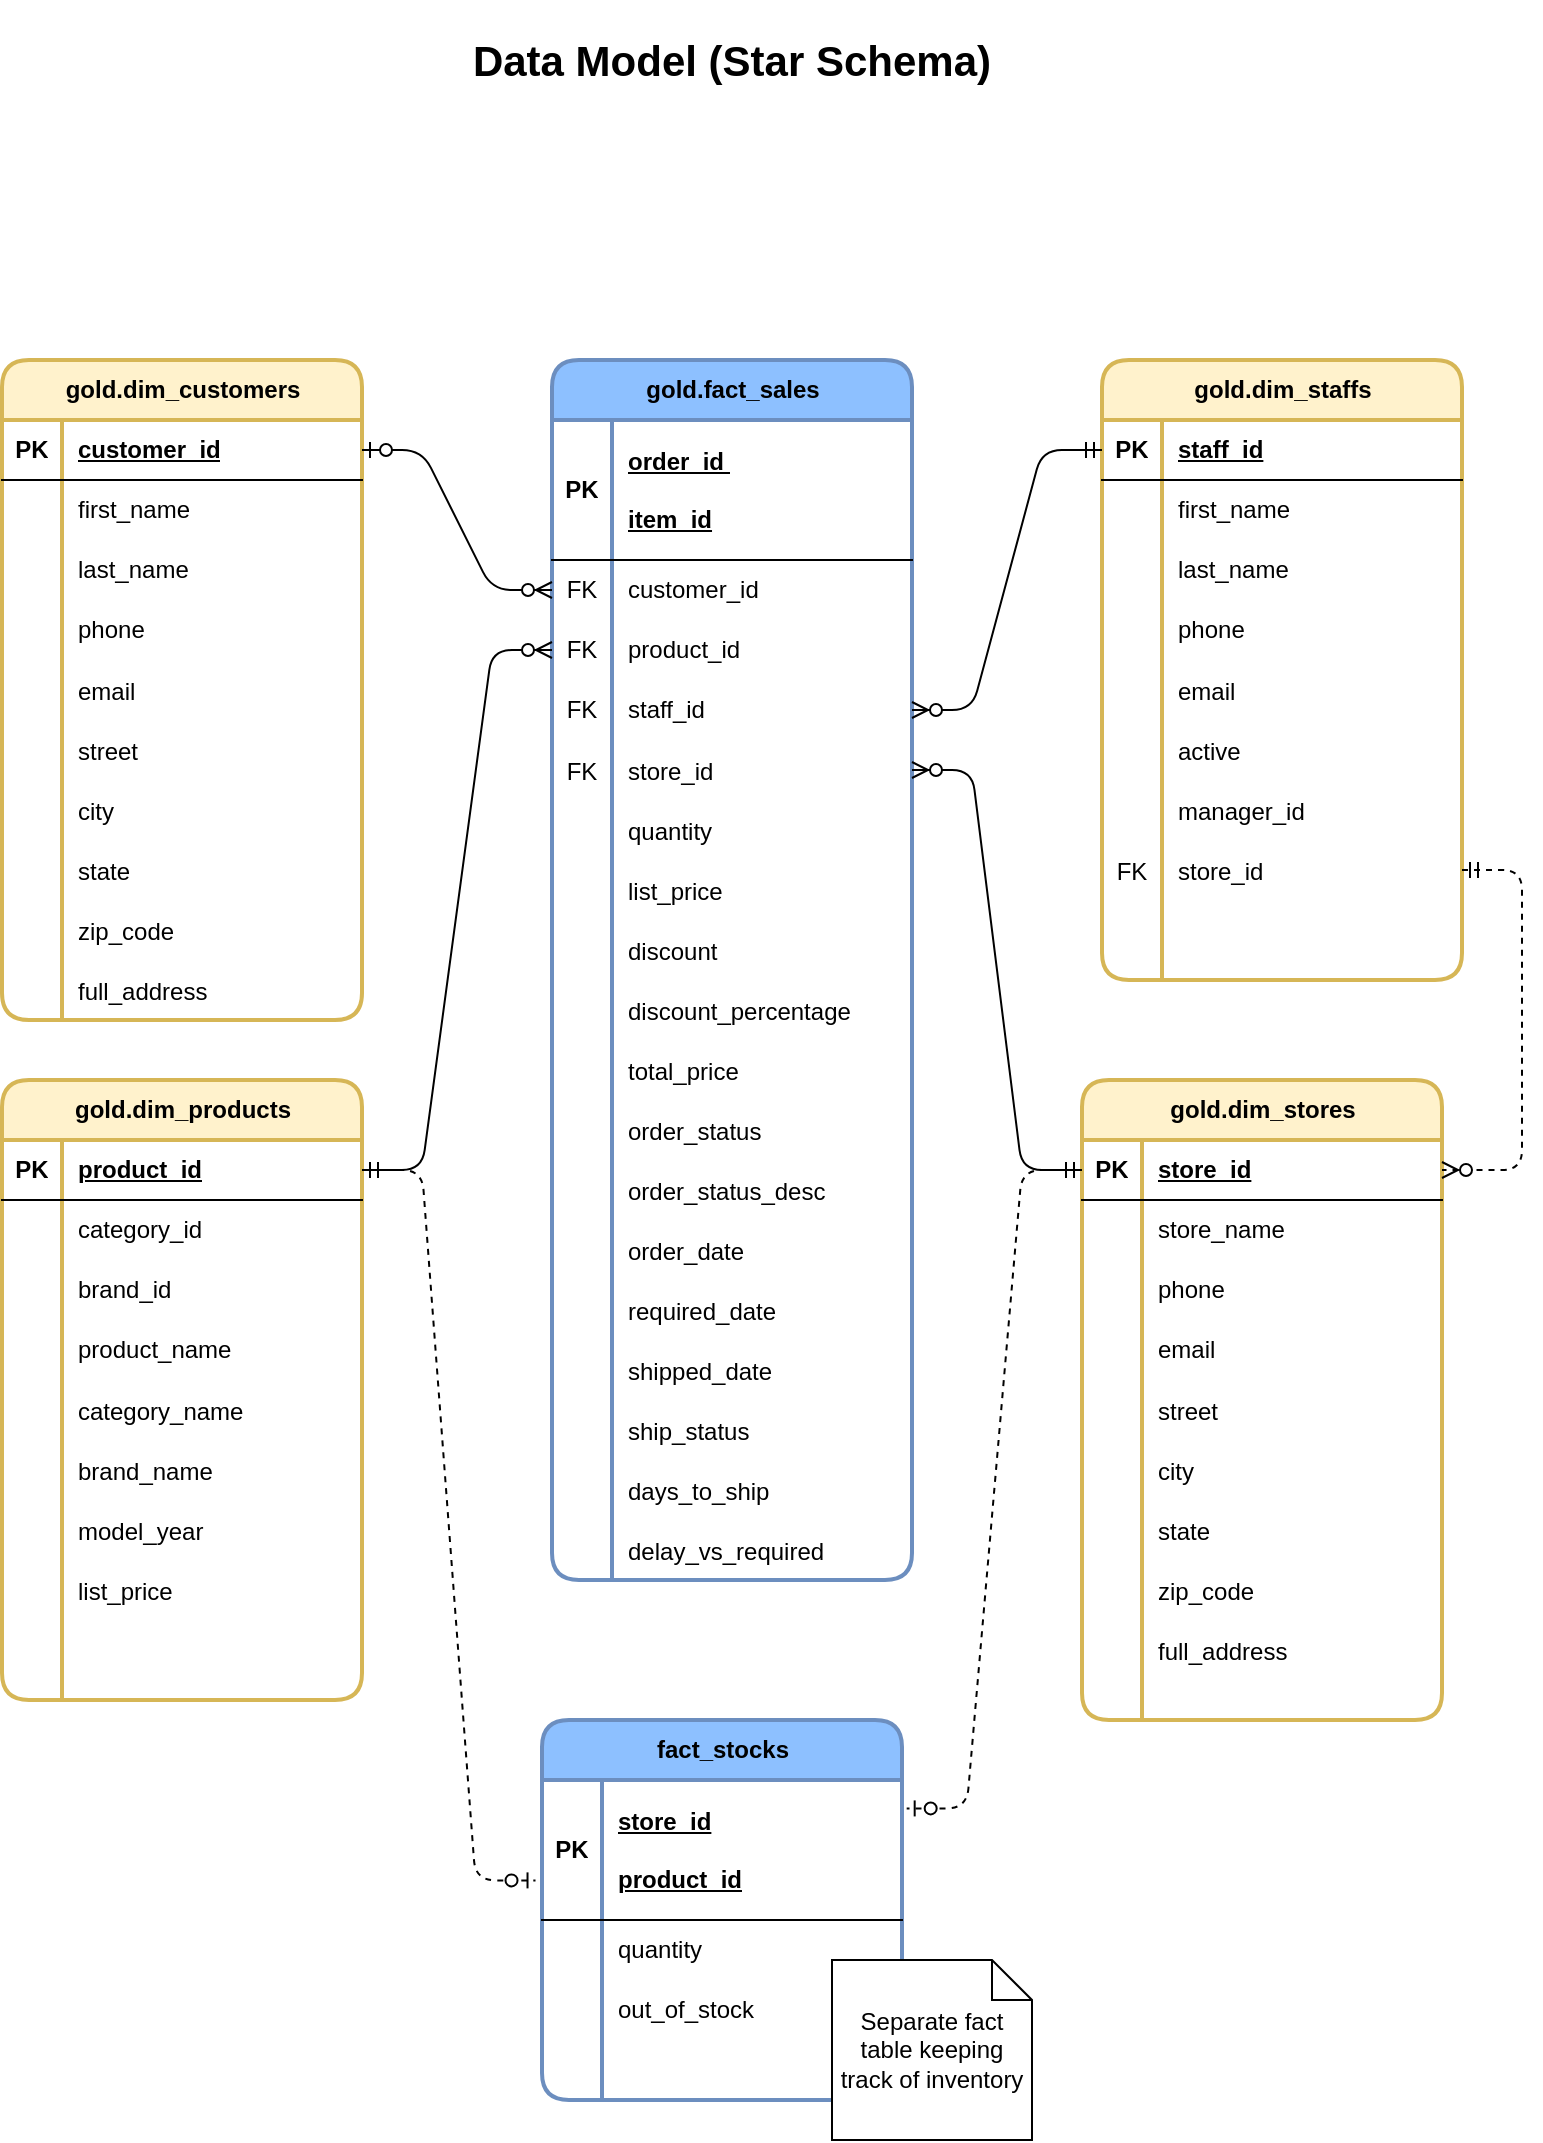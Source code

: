 <mxfile version="28.1.1">
  <diagram name="Page-1" id="Et6woynHVh5NxmKTdIG-">
    <mxGraphModel dx="1042" dy="1634" grid="1" gridSize="10" guides="1" tooltips="1" connect="1" arrows="1" fold="1" page="1" pageScale="1" pageWidth="850" pageHeight="1100" math="0" shadow="0">
      <root>
        <mxCell id="0" />
        <mxCell id="1" parent="0" />
        <mxCell id="FAnmeybXkyy5_Vi--uid-1" value="gold.fact_sales" style="shape=table;startSize=30;container=1;collapsible=1;childLayout=tableLayout;fixedRows=1;rowLines=0;fontStyle=1;align=center;resizeLast=1;html=1;fillColor=#8DC0FF;strokeColor=#6c8ebf;gradientColor=none;strokeWidth=2;rounded=1;" parent="1" vertex="1">
          <mxGeometry x="335" y="-900" width="180" height="610" as="geometry">
            <mxRectangle x="360" y="130" width="120" height="30" as="alternateBounds" />
          </mxGeometry>
        </mxCell>
        <mxCell id="FAnmeybXkyy5_Vi--uid-2" value="" style="shape=tableRow;horizontal=0;startSize=0;swimlaneHead=0;swimlaneBody=0;fillColor=none;collapsible=0;dropTarget=0;points=[[0,0.5],[1,0.5]];portConstraint=eastwest;top=0;left=0;right=0;bottom=1;rounded=1;" parent="FAnmeybXkyy5_Vi--uid-1" vertex="1">
          <mxGeometry y="30" width="180" height="70" as="geometry" />
        </mxCell>
        <mxCell id="FAnmeybXkyy5_Vi--uid-3" value="PK" style="shape=partialRectangle;connectable=0;fillColor=none;top=0;left=0;bottom=0;right=0;fontStyle=1;overflow=hidden;whiteSpace=wrap;html=1;rounded=1;" parent="FAnmeybXkyy5_Vi--uid-2" vertex="1">
          <mxGeometry width="30" height="70" as="geometry">
            <mxRectangle width="30" height="70" as="alternateBounds" />
          </mxGeometry>
        </mxCell>
        <mxCell id="FAnmeybXkyy5_Vi--uid-4" value="order_id&amp;nbsp;&lt;div&gt;&lt;br&gt;&lt;/div&gt;&lt;div&gt;item_id&lt;/div&gt;" style="shape=partialRectangle;connectable=0;fillColor=none;top=0;left=0;bottom=0;right=0;align=left;spacingLeft=6;fontStyle=5;overflow=hidden;whiteSpace=wrap;html=1;rounded=1;" parent="FAnmeybXkyy5_Vi--uid-2" vertex="1">
          <mxGeometry x="30" width="150" height="70" as="geometry">
            <mxRectangle width="150" height="70" as="alternateBounds" />
          </mxGeometry>
        </mxCell>
        <mxCell id="FAnmeybXkyy5_Vi--uid-5" value="" style="shape=tableRow;horizontal=0;startSize=0;swimlaneHead=0;swimlaneBody=0;fillColor=none;collapsible=0;dropTarget=0;points=[[0,0.5],[1,0.5]];portConstraint=eastwest;top=0;left=0;right=0;bottom=0;rounded=1;" parent="FAnmeybXkyy5_Vi--uid-1" vertex="1">
          <mxGeometry y="100" width="180" height="30" as="geometry" />
        </mxCell>
        <mxCell id="FAnmeybXkyy5_Vi--uid-6" value="FK" style="shape=partialRectangle;connectable=0;fillColor=none;top=0;left=0;bottom=0;right=0;editable=1;overflow=hidden;whiteSpace=wrap;html=1;rounded=1;" parent="FAnmeybXkyy5_Vi--uid-5" vertex="1">
          <mxGeometry width="30" height="30" as="geometry">
            <mxRectangle width="30" height="30" as="alternateBounds" />
          </mxGeometry>
        </mxCell>
        <mxCell id="FAnmeybXkyy5_Vi--uid-7" value="customer_id" style="shape=partialRectangle;connectable=0;fillColor=none;top=0;left=0;bottom=0;right=0;align=left;spacingLeft=6;overflow=hidden;whiteSpace=wrap;html=1;rounded=1;" parent="FAnmeybXkyy5_Vi--uid-5" vertex="1">
          <mxGeometry x="30" width="150" height="30" as="geometry">
            <mxRectangle width="150" height="30" as="alternateBounds" />
          </mxGeometry>
        </mxCell>
        <mxCell id="FAnmeybXkyy5_Vi--uid-8" value="" style="shape=tableRow;horizontal=0;startSize=0;swimlaneHead=0;swimlaneBody=0;fillColor=none;collapsible=0;dropTarget=0;points=[[0,0.5],[1,0.5]];portConstraint=eastwest;top=0;left=0;right=0;bottom=0;rounded=1;" parent="FAnmeybXkyy5_Vi--uid-1" vertex="1">
          <mxGeometry y="130" width="180" height="30" as="geometry" />
        </mxCell>
        <mxCell id="FAnmeybXkyy5_Vi--uid-9" value="FK" style="shape=partialRectangle;connectable=0;fillColor=none;top=0;left=0;bottom=0;right=0;editable=1;overflow=hidden;whiteSpace=wrap;html=1;rounded=1;" parent="FAnmeybXkyy5_Vi--uid-8" vertex="1">
          <mxGeometry width="30" height="30" as="geometry">
            <mxRectangle width="30" height="30" as="alternateBounds" />
          </mxGeometry>
        </mxCell>
        <mxCell id="FAnmeybXkyy5_Vi--uid-10" value="product_id" style="shape=partialRectangle;connectable=0;fillColor=none;top=0;left=0;bottom=0;right=0;align=left;spacingLeft=6;overflow=hidden;whiteSpace=wrap;html=1;rounded=1;" parent="FAnmeybXkyy5_Vi--uid-8" vertex="1">
          <mxGeometry x="30" width="150" height="30" as="geometry">
            <mxRectangle width="150" height="30" as="alternateBounds" />
          </mxGeometry>
        </mxCell>
        <mxCell id="FAnmeybXkyy5_Vi--uid-11" value="" style="shape=tableRow;horizontal=0;startSize=0;swimlaneHead=0;swimlaneBody=0;fillColor=none;collapsible=0;dropTarget=0;points=[[0,0.5],[1,0.5]];portConstraint=eastwest;top=0;left=0;right=0;bottom=0;rounded=1;" parent="FAnmeybXkyy5_Vi--uid-1" vertex="1">
          <mxGeometry y="160" width="180" height="30" as="geometry" />
        </mxCell>
        <mxCell id="FAnmeybXkyy5_Vi--uid-12" value="FK" style="shape=partialRectangle;connectable=0;fillColor=none;top=0;left=0;bottom=0;right=0;editable=1;overflow=hidden;whiteSpace=wrap;html=1;rounded=1;" parent="FAnmeybXkyy5_Vi--uid-11" vertex="1">
          <mxGeometry width="30" height="30" as="geometry">
            <mxRectangle width="30" height="30" as="alternateBounds" />
          </mxGeometry>
        </mxCell>
        <mxCell id="FAnmeybXkyy5_Vi--uid-13" value="staff_id" style="shape=partialRectangle;connectable=0;fillColor=none;top=0;left=0;bottom=0;right=0;align=left;spacingLeft=6;overflow=hidden;whiteSpace=wrap;html=1;rounded=1;" parent="FAnmeybXkyy5_Vi--uid-11" vertex="1">
          <mxGeometry x="30" width="150" height="30" as="geometry">
            <mxRectangle width="150" height="30" as="alternateBounds" />
          </mxGeometry>
        </mxCell>
        <mxCell id="FAnmeybXkyy5_Vi--uid-27" value="" style="shape=tableRow;horizontal=0;startSize=0;swimlaneHead=0;swimlaneBody=0;fillColor=none;collapsible=0;dropTarget=0;points=[[0,0.5],[1,0.5]];portConstraint=eastwest;top=0;left=0;right=0;bottom=0;rounded=1;" parent="FAnmeybXkyy5_Vi--uid-1" vertex="1">
          <mxGeometry y="190" width="180" height="30" as="geometry" />
        </mxCell>
        <mxCell id="FAnmeybXkyy5_Vi--uid-28" value="FK" style="shape=partialRectangle;connectable=0;fillColor=none;top=0;left=0;bottom=0;right=0;editable=1;overflow=hidden;rounded=1;" parent="FAnmeybXkyy5_Vi--uid-27" vertex="1">
          <mxGeometry width="30" height="30" as="geometry">
            <mxRectangle width="30" height="30" as="alternateBounds" />
          </mxGeometry>
        </mxCell>
        <mxCell id="FAnmeybXkyy5_Vi--uid-29" value="store_id" style="shape=partialRectangle;connectable=0;fillColor=none;top=0;left=0;bottom=0;right=0;align=left;spacingLeft=6;overflow=hidden;rounded=1;" parent="FAnmeybXkyy5_Vi--uid-27" vertex="1">
          <mxGeometry x="30" width="150" height="30" as="geometry">
            <mxRectangle width="150" height="30" as="alternateBounds" />
          </mxGeometry>
        </mxCell>
        <mxCell id="NcP4S2nLoLXRNq_DFwBg-5" value="" style="shape=tableRow;horizontal=0;startSize=0;swimlaneHead=0;swimlaneBody=0;fillColor=none;collapsible=0;dropTarget=0;points=[[0,0.5],[1,0.5]];portConstraint=eastwest;top=0;left=0;right=0;bottom=0;rounded=1;" vertex="1" parent="FAnmeybXkyy5_Vi--uid-1">
          <mxGeometry y="220" width="180" height="30" as="geometry" />
        </mxCell>
        <mxCell id="NcP4S2nLoLXRNq_DFwBg-6" value="" style="shape=partialRectangle;connectable=0;fillColor=none;top=0;left=0;bottom=0;right=0;editable=1;overflow=hidden;rounded=1;" vertex="1" parent="NcP4S2nLoLXRNq_DFwBg-5">
          <mxGeometry width="30" height="30" as="geometry">
            <mxRectangle width="30" height="30" as="alternateBounds" />
          </mxGeometry>
        </mxCell>
        <mxCell id="NcP4S2nLoLXRNq_DFwBg-7" value="quantity" style="shape=partialRectangle;connectable=0;fillColor=none;top=0;left=0;bottom=0;right=0;align=left;spacingLeft=6;overflow=hidden;rounded=1;" vertex="1" parent="NcP4S2nLoLXRNq_DFwBg-5">
          <mxGeometry x="30" width="150" height="30" as="geometry">
            <mxRectangle width="150" height="30" as="alternateBounds" />
          </mxGeometry>
        </mxCell>
        <mxCell id="NcP4S2nLoLXRNq_DFwBg-14" value="" style="shape=tableRow;horizontal=0;startSize=0;swimlaneHead=0;swimlaneBody=0;fillColor=none;collapsible=0;dropTarget=0;points=[[0,0.5],[1,0.5]];portConstraint=eastwest;top=0;left=0;right=0;bottom=0;rounded=1;" vertex="1" parent="FAnmeybXkyy5_Vi--uid-1">
          <mxGeometry y="250" width="180" height="30" as="geometry" />
        </mxCell>
        <mxCell id="NcP4S2nLoLXRNq_DFwBg-15" value="" style="shape=partialRectangle;connectable=0;fillColor=none;top=0;left=0;bottom=0;right=0;editable=1;overflow=hidden;rounded=1;" vertex="1" parent="NcP4S2nLoLXRNq_DFwBg-14">
          <mxGeometry width="30" height="30" as="geometry">
            <mxRectangle width="30" height="30" as="alternateBounds" />
          </mxGeometry>
        </mxCell>
        <mxCell id="NcP4S2nLoLXRNq_DFwBg-16" value="list_price" style="shape=partialRectangle;connectable=0;fillColor=none;top=0;left=0;bottom=0;right=0;align=left;spacingLeft=6;overflow=hidden;rounded=1;" vertex="1" parent="NcP4S2nLoLXRNq_DFwBg-14">
          <mxGeometry x="30" width="150" height="30" as="geometry">
            <mxRectangle width="150" height="30" as="alternateBounds" />
          </mxGeometry>
        </mxCell>
        <mxCell id="NcP4S2nLoLXRNq_DFwBg-8" value="" style="shape=tableRow;horizontal=0;startSize=0;swimlaneHead=0;swimlaneBody=0;fillColor=none;collapsible=0;dropTarget=0;points=[[0,0.5],[1,0.5]];portConstraint=eastwest;top=0;left=0;right=0;bottom=0;rounded=1;" vertex="1" parent="FAnmeybXkyy5_Vi--uid-1">
          <mxGeometry y="280" width="180" height="30" as="geometry" />
        </mxCell>
        <mxCell id="NcP4S2nLoLXRNq_DFwBg-9" value="" style="shape=partialRectangle;connectable=0;fillColor=none;top=0;left=0;bottom=0;right=0;editable=1;overflow=hidden;rounded=1;" vertex="1" parent="NcP4S2nLoLXRNq_DFwBg-8">
          <mxGeometry width="30" height="30" as="geometry">
            <mxRectangle width="30" height="30" as="alternateBounds" />
          </mxGeometry>
        </mxCell>
        <mxCell id="NcP4S2nLoLXRNq_DFwBg-10" value="discount" style="shape=partialRectangle;connectable=0;fillColor=none;top=0;left=0;bottom=0;right=0;align=left;spacingLeft=6;overflow=hidden;rounded=1;" vertex="1" parent="NcP4S2nLoLXRNq_DFwBg-8">
          <mxGeometry x="30" width="150" height="30" as="geometry">
            <mxRectangle width="150" height="30" as="alternateBounds" />
          </mxGeometry>
        </mxCell>
        <mxCell id="NcP4S2nLoLXRNq_DFwBg-11" value="" style="shape=tableRow;horizontal=0;startSize=0;swimlaneHead=0;swimlaneBody=0;fillColor=none;collapsible=0;dropTarget=0;points=[[0,0.5],[1,0.5]];portConstraint=eastwest;top=0;left=0;right=0;bottom=0;rounded=1;" vertex="1" parent="FAnmeybXkyy5_Vi--uid-1">
          <mxGeometry y="310" width="180" height="30" as="geometry" />
        </mxCell>
        <mxCell id="NcP4S2nLoLXRNq_DFwBg-12" value="" style="shape=partialRectangle;connectable=0;fillColor=none;top=0;left=0;bottom=0;right=0;editable=1;overflow=hidden;rounded=1;" vertex="1" parent="NcP4S2nLoLXRNq_DFwBg-11">
          <mxGeometry width="30" height="30" as="geometry">
            <mxRectangle width="30" height="30" as="alternateBounds" />
          </mxGeometry>
        </mxCell>
        <mxCell id="NcP4S2nLoLXRNq_DFwBg-13" value="discount_percentage" style="shape=partialRectangle;connectable=0;fillColor=none;top=0;left=0;bottom=0;right=0;align=left;spacingLeft=6;overflow=hidden;rounded=1;" vertex="1" parent="NcP4S2nLoLXRNq_DFwBg-11">
          <mxGeometry x="30" width="150" height="30" as="geometry">
            <mxRectangle width="150" height="30" as="alternateBounds" />
          </mxGeometry>
        </mxCell>
        <mxCell id="NcP4S2nLoLXRNq_DFwBg-20" value="" style="shape=tableRow;horizontal=0;startSize=0;swimlaneHead=0;swimlaneBody=0;fillColor=none;collapsible=0;dropTarget=0;points=[[0,0.5],[1,0.5]];portConstraint=eastwest;top=0;left=0;right=0;bottom=0;rounded=1;" vertex="1" parent="FAnmeybXkyy5_Vi--uid-1">
          <mxGeometry y="340" width="180" height="30" as="geometry" />
        </mxCell>
        <mxCell id="NcP4S2nLoLXRNq_DFwBg-21" value="" style="shape=partialRectangle;connectable=0;fillColor=none;top=0;left=0;bottom=0;right=0;editable=1;overflow=hidden;rounded=1;" vertex="1" parent="NcP4S2nLoLXRNq_DFwBg-20">
          <mxGeometry width="30" height="30" as="geometry">
            <mxRectangle width="30" height="30" as="alternateBounds" />
          </mxGeometry>
        </mxCell>
        <mxCell id="NcP4S2nLoLXRNq_DFwBg-22" value="total_price" style="shape=partialRectangle;connectable=0;fillColor=none;top=0;left=0;bottom=0;right=0;align=left;spacingLeft=6;overflow=hidden;rounded=1;" vertex="1" parent="NcP4S2nLoLXRNq_DFwBg-20">
          <mxGeometry x="30" width="150" height="30" as="geometry">
            <mxRectangle width="150" height="30" as="alternateBounds" />
          </mxGeometry>
        </mxCell>
        <mxCell id="NcP4S2nLoLXRNq_DFwBg-29" value="" style="shape=tableRow;horizontal=0;startSize=0;swimlaneHead=0;swimlaneBody=0;fillColor=none;collapsible=0;dropTarget=0;points=[[0,0.5],[1,0.5]];portConstraint=eastwest;top=0;left=0;right=0;bottom=0;rounded=1;" vertex="1" parent="FAnmeybXkyy5_Vi--uid-1">
          <mxGeometry y="370" width="180" height="30" as="geometry" />
        </mxCell>
        <mxCell id="NcP4S2nLoLXRNq_DFwBg-30" value="" style="shape=partialRectangle;connectable=0;fillColor=none;top=0;left=0;bottom=0;right=0;editable=1;overflow=hidden;rounded=1;" vertex="1" parent="NcP4S2nLoLXRNq_DFwBg-29">
          <mxGeometry width="30" height="30" as="geometry">
            <mxRectangle width="30" height="30" as="alternateBounds" />
          </mxGeometry>
        </mxCell>
        <mxCell id="NcP4S2nLoLXRNq_DFwBg-31" value="order_status" style="shape=partialRectangle;connectable=0;fillColor=none;top=0;left=0;bottom=0;right=0;align=left;spacingLeft=6;overflow=hidden;rounded=1;" vertex="1" parent="NcP4S2nLoLXRNq_DFwBg-29">
          <mxGeometry x="30" width="150" height="30" as="geometry">
            <mxRectangle width="150" height="30" as="alternateBounds" />
          </mxGeometry>
        </mxCell>
        <mxCell id="NcP4S2nLoLXRNq_DFwBg-35" value="" style="shape=tableRow;horizontal=0;startSize=0;swimlaneHead=0;swimlaneBody=0;fillColor=none;collapsible=0;dropTarget=0;points=[[0,0.5],[1,0.5]];portConstraint=eastwest;top=0;left=0;right=0;bottom=0;rounded=1;" vertex="1" parent="FAnmeybXkyy5_Vi--uid-1">
          <mxGeometry y="400" width="180" height="30" as="geometry" />
        </mxCell>
        <mxCell id="NcP4S2nLoLXRNq_DFwBg-36" value="" style="shape=partialRectangle;connectable=0;fillColor=none;top=0;left=0;bottom=0;right=0;editable=1;overflow=hidden;rounded=1;" vertex="1" parent="NcP4S2nLoLXRNq_DFwBg-35">
          <mxGeometry width="30" height="30" as="geometry">
            <mxRectangle width="30" height="30" as="alternateBounds" />
          </mxGeometry>
        </mxCell>
        <mxCell id="NcP4S2nLoLXRNq_DFwBg-37" value="order_status_desc" style="shape=partialRectangle;connectable=0;fillColor=none;top=0;left=0;bottom=0;right=0;align=left;spacingLeft=6;overflow=hidden;rounded=1;" vertex="1" parent="NcP4S2nLoLXRNq_DFwBg-35">
          <mxGeometry x="30" width="150" height="30" as="geometry">
            <mxRectangle width="150" height="30" as="alternateBounds" />
          </mxGeometry>
        </mxCell>
        <mxCell id="NcP4S2nLoLXRNq_DFwBg-26" value="" style="shape=tableRow;horizontal=0;startSize=0;swimlaneHead=0;swimlaneBody=0;fillColor=none;collapsible=0;dropTarget=0;points=[[0,0.5],[1,0.5]];portConstraint=eastwest;top=0;left=0;right=0;bottom=0;rounded=1;" vertex="1" parent="FAnmeybXkyy5_Vi--uid-1">
          <mxGeometry y="430" width="180" height="30" as="geometry" />
        </mxCell>
        <mxCell id="NcP4S2nLoLXRNq_DFwBg-27" value="" style="shape=partialRectangle;connectable=0;fillColor=none;top=0;left=0;bottom=0;right=0;editable=1;overflow=hidden;rounded=1;" vertex="1" parent="NcP4S2nLoLXRNq_DFwBg-26">
          <mxGeometry width="30" height="30" as="geometry">
            <mxRectangle width="30" height="30" as="alternateBounds" />
          </mxGeometry>
        </mxCell>
        <mxCell id="NcP4S2nLoLXRNq_DFwBg-28" value="order_date" style="shape=partialRectangle;connectable=0;fillColor=none;top=0;left=0;bottom=0;right=0;align=left;spacingLeft=6;overflow=hidden;rounded=1;" vertex="1" parent="NcP4S2nLoLXRNq_DFwBg-26">
          <mxGeometry x="30" width="150" height="30" as="geometry">
            <mxRectangle width="150" height="30" as="alternateBounds" />
          </mxGeometry>
        </mxCell>
        <mxCell id="NcP4S2nLoLXRNq_DFwBg-32" value="" style="shape=tableRow;horizontal=0;startSize=0;swimlaneHead=0;swimlaneBody=0;fillColor=none;collapsible=0;dropTarget=0;points=[[0,0.5],[1,0.5]];portConstraint=eastwest;top=0;left=0;right=0;bottom=0;rounded=1;" vertex="1" parent="FAnmeybXkyy5_Vi--uid-1">
          <mxGeometry y="460" width="180" height="30" as="geometry" />
        </mxCell>
        <mxCell id="NcP4S2nLoLXRNq_DFwBg-33" value="" style="shape=partialRectangle;connectable=0;fillColor=none;top=0;left=0;bottom=0;right=0;editable=1;overflow=hidden;rounded=1;" vertex="1" parent="NcP4S2nLoLXRNq_DFwBg-32">
          <mxGeometry width="30" height="30" as="geometry">
            <mxRectangle width="30" height="30" as="alternateBounds" />
          </mxGeometry>
        </mxCell>
        <mxCell id="NcP4S2nLoLXRNq_DFwBg-34" value="required_date" style="shape=partialRectangle;connectable=0;fillColor=none;top=0;left=0;bottom=0;right=0;align=left;spacingLeft=6;overflow=hidden;rounded=1;" vertex="1" parent="NcP4S2nLoLXRNq_DFwBg-32">
          <mxGeometry x="30" width="150" height="30" as="geometry">
            <mxRectangle width="150" height="30" as="alternateBounds" />
          </mxGeometry>
        </mxCell>
        <mxCell id="NcP4S2nLoLXRNq_DFwBg-23" value="" style="shape=tableRow;horizontal=0;startSize=0;swimlaneHead=0;swimlaneBody=0;fillColor=none;collapsible=0;dropTarget=0;points=[[0,0.5],[1,0.5]];portConstraint=eastwest;top=0;left=0;right=0;bottom=0;rounded=1;" vertex="1" parent="FAnmeybXkyy5_Vi--uid-1">
          <mxGeometry y="490" width="180" height="30" as="geometry" />
        </mxCell>
        <mxCell id="NcP4S2nLoLXRNq_DFwBg-24" value="" style="shape=partialRectangle;connectable=0;fillColor=none;top=0;left=0;bottom=0;right=0;editable=1;overflow=hidden;rounded=1;" vertex="1" parent="NcP4S2nLoLXRNq_DFwBg-23">
          <mxGeometry width="30" height="30" as="geometry">
            <mxRectangle width="30" height="30" as="alternateBounds" />
          </mxGeometry>
        </mxCell>
        <mxCell id="NcP4S2nLoLXRNq_DFwBg-25" value="shipped_date" style="shape=partialRectangle;connectable=0;fillColor=none;top=0;left=0;bottom=0;right=0;align=left;spacingLeft=6;overflow=hidden;rounded=1;" vertex="1" parent="NcP4S2nLoLXRNq_DFwBg-23">
          <mxGeometry x="30" width="150" height="30" as="geometry">
            <mxRectangle width="150" height="30" as="alternateBounds" />
          </mxGeometry>
        </mxCell>
        <mxCell id="NcP4S2nLoLXRNq_DFwBg-249" value="" style="shape=tableRow;horizontal=0;startSize=0;swimlaneHead=0;swimlaneBody=0;fillColor=none;collapsible=0;dropTarget=0;points=[[0,0.5],[1,0.5]];portConstraint=eastwest;top=0;left=0;right=0;bottom=0;rounded=1;" vertex="1" parent="FAnmeybXkyy5_Vi--uid-1">
          <mxGeometry y="520" width="180" height="30" as="geometry" />
        </mxCell>
        <mxCell id="NcP4S2nLoLXRNq_DFwBg-250" value="" style="shape=partialRectangle;connectable=0;fillColor=none;top=0;left=0;bottom=0;right=0;editable=1;overflow=hidden;rounded=1;" vertex="1" parent="NcP4S2nLoLXRNq_DFwBg-249">
          <mxGeometry width="30" height="30" as="geometry">
            <mxRectangle width="30" height="30" as="alternateBounds" />
          </mxGeometry>
        </mxCell>
        <mxCell id="NcP4S2nLoLXRNq_DFwBg-251" value="ship_status" style="shape=partialRectangle;connectable=0;fillColor=none;top=0;left=0;bottom=0;right=0;align=left;spacingLeft=6;overflow=hidden;rounded=1;" vertex="1" parent="NcP4S2nLoLXRNq_DFwBg-249">
          <mxGeometry x="30" width="150" height="30" as="geometry">
            <mxRectangle width="150" height="30" as="alternateBounds" />
          </mxGeometry>
        </mxCell>
        <mxCell id="NcP4S2nLoLXRNq_DFwBg-38" value="" style="shape=tableRow;horizontal=0;startSize=0;swimlaneHead=0;swimlaneBody=0;fillColor=none;collapsible=0;dropTarget=0;points=[[0,0.5],[1,0.5]];portConstraint=eastwest;top=0;left=0;right=0;bottom=0;rounded=1;" vertex="1" parent="FAnmeybXkyy5_Vi--uid-1">
          <mxGeometry y="550" width="180" height="30" as="geometry" />
        </mxCell>
        <mxCell id="NcP4S2nLoLXRNq_DFwBg-39" value="" style="shape=partialRectangle;connectable=0;fillColor=none;top=0;left=0;bottom=0;right=0;editable=1;overflow=hidden;rounded=1;" vertex="1" parent="NcP4S2nLoLXRNq_DFwBg-38">
          <mxGeometry width="30" height="30" as="geometry">
            <mxRectangle width="30" height="30" as="alternateBounds" />
          </mxGeometry>
        </mxCell>
        <mxCell id="NcP4S2nLoLXRNq_DFwBg-40" value="days_to_ship" style="shape=partialRectangle;connectable=0;fillColor=none;top=0;left=0;bottom=0;right=0;align=left;spacingLeft=6;overflow=hidden;rounded=1;" vertex="1" parent="NcP4S2nLoLXRNq_DFwBg-38">
          <mxGeometry x="30" width="150" height="30" as="geometry">
            <mxRectangle width="150" height="30" as="alternateBounds" />
          </mxGeometry>
        </mxCell>
        <mxCell id="NcP4S2nLoLXRNq_DFwBg-41" value="" style="shape=tableRow;horizontal=0;startSize=0;swimlaneHead=0;swimlaneBody=0;fillColor=none;collapsible=0;dropTarget=0;points=[[0,0.5],[1,0.5]];portConstraint=eastwest;top=0;left=0;right=0;bottom=0;rounded=1;" vertex="1" parent="FAnmeybXkyy5_Vi--uid-1">
          <mxGeometry y="580" width="180" height="30" as="geometry" />
        </mxCell>
        <mxCell id="NcP4S2nLoLXRNq_DFwBg-42" value="" style="shape=partialRectangle;connectable=0;fillColor=none;top=0;left=0;bottom=0;right=0;editable=1;overflow=hidden;rounded=1;" vertex="1" parent="NcP4S2nLoLXRNq_DFwBg-41">
          <mxGeometry width="30" height="30" as="geometry">
            <mxRectangle width="30" height="30" as="alternateBounds" />
          </mxGeometry>
        </mxCell>
        <mxCell id="NcP4S2nLoLXRNq_DFwBg-43" value="delay_vs_required" style="shape=partialRectangle;connectable=0;fillColor=none;top=0;left=0;bottom=0;right=0;align=left;spacingLeft=6;overflow=hidden;rounded=1;" vertex="1" parent="NcP4S2nLoLXRNq_DFwBg-41">
          <mxGeometry x="30" width="150" height="30" as="geometry">
            <mxRectangle width="150" height="30" as="alternateBounds" />
          </mxGeometry>
        </mxCell>
        <mxCell id="NcP4S2nLoLXRNq_DFwBg-50" value="Data Model (Star Schema)" style="text;html=1;align=center;verticalAlign=middle;whiteSpace=wrap;rounded=1;fontSize=21;fontStyle=1" vertex="1" parent="1">
          <mxGeometry x="275" y="-1080" width="300" height="60" as="geometry" />
        </mxCell>
        <mxCell id="NcP4S2nLoLXRNq_DFwBg-103" value="gold.dim_customers" style="shape=table;startSize=30;container=1;collapsible=1;childLayout=tableLayout;fixedRows=1;rowLines=0;fontStyle=1;align=center;resizeLast=1;html=1;fillColor=#fff2cc;strokeColor=#d6b656;strokeWidth=2;rounded=1;" vertex="1" parent="1">
          <mxGeometry x="60" y="-900" width="180" height="330" as="geometry" />
        </mxCell>
        <mxCell id="NcP4S2nLoLXRNq_DFwBg-104" value="" style="shape=tableRow;horizontal=0;startSize=0;swimlaneHead=0;swimlaneBody=0;fillColor=none;collapsible=0;dropTarget=0;points=[[0,0.5],[1,0.5]];portConstraint=eastwest;top=0;left=0;right=0;bottom=1;rounded=1;" vertex="1" parent="NcP4S2nLoLXRNq_DFwBg-103">
          <mxGeometry y="30" width="180" height="30" as="geometry" />
        </mxCell>
        <mxCell id="NcP4S2nLoLXRNq_DFwBg-105" value="PK" style="shape=partialRectangle;connectable=0;fillColor=none;top=0;left=0;bottom=0;right=0;fontStyle=1;overflow=hidden;whiteSpace=wrap;html=1;rounded=1;" vertex="1" parent="NcP4S2nLoLXRNq_DFwBg-104">
          <mxGeometry width="30" height="30" as="geometry">
            <mxRectangle width="30" height="30" as="alternateBounds" />
          </mxGeometry>
        </mxCell>
        <mxCell id="NcP4S2nLoLXRNq_DFwBg-106" value="customer_id" style="shape=partialRectangle;connectable=0;fillColor=none;top=0;left=0;bottom=0;right=0;align=left;spacingLeft=6;fontStyle=5;overflow=hidden;whiteSpace=wrap;html=1;rounded=1;" vertex="1" parent="NcP4S2nLoLXRNq_DFwBg-104">
          <mxGeometry x="30" width="150" height="30" as="geometry">
            <mxRectangle width="150" height="30" as="alternateBounds" />
          </mxGeometry>
        </mxCell>
        <mxCell id="NcP4S2nLoLXRNq_DFwBg-107" value="" style="shape=tableRow;horizontal=0;startSize=0;swimlaneHead=0;swimlaneBody=0;fillColor=none;collapsible=0;dropTarget=0;points=[[0,0.5],[1,0.5]];portConstraint=eastwest;top=0;left=0;right=0;bottom=0;rounded=1;" vertex="1" parent="NcP4S2nLoLXRNq_DFwBg-103">
          <mxGeometry y="60" width="180" height="30" as="geometry" />
        </mxCell>
        <mxCell id="NcP4S2nLoLXRNq_DFwBg-108" value="" style="shape=partialRectangle;connectable=0;fillColor=none;top=0;left=0;bottom=0;right=0;editable=1;overflow=hidden;whiteSpace=wrap;html=1;rounded=1;" vertex="1" parent="NcP4S2nLoLXRNq_DFwBg-107">
          <mxGeometry width="30" height="30" as="geometry">
            <mxRectangle width="30" height="30" as="alternateBounds" />
          </mxGeometry>
        </mxCell>
        <mxCell id="NcP4S2nLoLXRNq_DFwBg-109" value="first_name" style="shape=partialRectangle;connectable=0;fillColor=none;top=0;left=0;bottom=0;right=0;align=left;spacingLeft=6;overflow=hidden;whiteSpace=wrap;html=1;rounded=1;" vertex="1" parent="NcP4S2nLoLXRNq_DFwBg-107">
          <mxGeometry x="30" width="150" height="30" as="geometry">
            <mxRectangle width="150" height="30" as="alternateBounds" />
          </mxGeometry>
        </mxCell>
        <mxCell id="NcP4S2nLoLXRNq_DFwBg-110" value="" style="shape=tableRow;horizontal=0;startSize=0;swimlaneHead=0;swimlaneBody=0;fillColor=none;collapsible=0;dropTarget=0;points=[[0,0.5],[1,0.5]];portConstraint=eastwest;top=0;left=0;right=0;bottom=0;rounded=1;" vertex="1" parent="NcP4S2nLoLXRNq_DFwBg-103">
          <mxGeometry y="90" width="180" height="30" as="geometry" />
        </mxCell>
        <mxCell id="NcP4S2nLoLXRNq_DFwBg-111" value="" style="shape=partialRectangle;connectable=0;fillColor=none;top=0;left=0;bottom=0;right=0;editable=1;overflow=hidden;whiteSpace=wrap;html=1;rounded=1;" vertex="1" parent="NcP4S2nLoLXRNq_DFwBg-110">
          <mxGeometry width="30" height="30" as="geometry">
            <mxRectangle width="30" height="30" as="alternateBounds" />
          </mxGeometry>
        </mxCell>
        <mxCell id="NcP4S2nLoLXRNq_DFwBg-112" value="last_name" style="shape=partialRectangle;connectable=0;fillColor=none;top=0;left=0;bottom=0;right=0;align=left;spacingLeft=6;overflow=hidden;whiteSpace=wrap;html=1;rounded=1;" vertex="1" parent="NcP4S2nLoLXRNq_DFwBg-110">
          <mxGeometry x="30" width="150" height="30" as="geometry">
            <mxRectangle width="150" height="30" as="alternateBounds" />
          </mxGeometry>
        </mxCell>
        <mxCell id="NcP4S2nLoLXRNq_DFwBg-113" value="" style="shape=tableRow;horizontal=0;startSize=0;swimlaneHead=0;swimlaneBody=0;fillColor=none;collapsible=0;dropTarget=0;points=[[0,0.5],[1,0.5]];portConstraint=eastwest;top=0;left=0;right=0;bottom=0;rounded=1;" vertex="1" parent="NcP4S2nLoLXRNq_DFwBg-103">
          <mxGeometry y="120" width="180" height="30" as="geometry" />
        </mxCell>
        <mxCell id="NcP4S2nLoLXRNq_DFwBg-114" value="" style="shape=partialRectangle;connectable=0;fillColor=none;top=0;left=0;bottom=0;right=0;editable=1;overflow=hidden;whiteSpace=wrap;html=1;rounded=1;" vertex="1" parent="NcP4S2nLoLXRNq_DFwBg-113">
          <mxGeometry width="30" height="30" as="geometry">
            <mxRectangle width="30" height="30" as="alternateBounds" />
          </mxGeometry>
        </mxCell>
        <mxCell id="NcP4S2nLoLXRNq_DFwBg-115" value="phone" style="shape=partialRectangle;connectable=1;fillColor=none;top=0;left=0;bottom=0;right=0;align=left;spacingLeft=6;overflow=hidden;whiteSpace=wrap;html=1;movable=1;resizable=1;rotatable=1;deletable=1;editable=1;locked=0;rounded=1;" vertex="1" parent="NcP4S2nLoLXRNq_DFwBg-113">
          <mxGeometry x="30" width="150" height="30" as="geometry">
            <mxRectangle width="150" height="30" as="alternateBounds" />
          </mxGeometry>
        </mxCell>
        <mxCell id="NcP4S2nLoLXRNq_DFwBg-116" value="" style="shape=tableRow;horizontal=0;startSize=0;swimlaneHead=0;swimlaneBody=0;fillColor=none;collapsible=0;dropTarget=0;points=[[0,0.5],[1,0.5]];portConstraint=eastwest;top=0;left=0;right=0;bottom=0;rounded=1;" vertex="1" parent="NcP4S2nLoLXRNq_DFwBg-103">
          <mxGeometry y="150" width="180" height="30" as="geometry" />
        </mxCell>
        <mxCell id="NcP4S2nLoLXRNq_DFwBg-117" value="" style="shape=partialRectangle;connectable=0;fillColor=none;top=0;left=0;bottom=0;right=0;editable=1;overflow=hidden;rounded=1;" vertex="1" parent="NcP4S2nLoLXRNq_DFwBg-116">
          <mxGeometry width="30" height="30" as="geometry">
            <mxRectangle width="30" height="30" as="alternateBounds" />
          </mxGeometry>
        </mxCell>
        <mxCell id="NcP4S2nLoLXRNq_DFwBg-118" value="email" style="shape=partialRectangle;connectable=0;fillColor=none;top=0;left=0;bottom=0;right=0;align=left;spacingLeft=6;overflow=hidden;rounded=1;" vertex="1" parent="NcP4S2nLoLXRNq_DFwBg-116">
          <mxGeometry x="30" width="150" height="30" as="geometry">
            <mxRectangle width="150" height="30" as="alternateBounds" />
          </mxGeometry>
        </mxCell>
        <mxCell id="NcP4S2nLoLXRNq_DFwBg-122" value="" style="shape=tableRow;horizontal=0;startSize=0;swimlaneHead=0;swimlaneBody=0;fillColor=none;collapsible=0;dropTarget=0;points=[[0,0.5],[1,0.5]];portConstraint=eastwest;top=0;left=0;right=0;bottom=0;rounded=1;" vertex="1" parent="NcP4S2nLoLXRNq_DFwBg-103">
          <mxGeometry y="180" width="180" height="30" as="geometry" />
        </mxCell>
        <mxCell id="NcP4S2nLoLXRNq_DFwBg-123" value="" style="shape=partialRectangle;connectable=0;fillColor=none;top=0;left=0;bottom=0;right=0;editable=1;overflow=hidden;rounded=1;" vertex="1" parent="NcP4S2nLoLXRNq_DFwBg-122">
          <mxGeometry width="30" height="30" as="geometry">
            <mxRectangle width="30" height="30" as="alternateBounds" />
          </mxGeometry>
        </mxCell>
        <mxCell id="NcP4S2nLoLXRNq_DFwBg-124" value="street" style="shape=partialRectangle;connectable=0;fillColor=none;top=0;left=0;bottom=0;right=0;align=left;spacingLeft=6;overflow=hidden;rounded=1;" vertex="1" parent="NcP4S2nLoLXRNq_DFwBg-122">
          <mxGeometry x="30" width="150" height="30" as="geometry">
            <mxRectangle width="150" height="30" as="alternateBounds" />
          </mxGeometry>
        </mxCell>
        <mxCell id="NcP4S2nLoLXRNq_DFwBg-125" value="" style="shape=tableRow;horizontal=0;startSize=0;swimlaneHead=0;swimlaneBody=0;fillColor=none;collapsible=0;dropTarget=0;points=[[0,0.5],[1,0.5]];portConstraint=eastwest;top=0;left=0;right=0;bottom=0;rounded=1;" vertex="1" parent="NcP4S2nLoLXRNq_DFwBg-103">
          <mxGeometry y="210" width="180" height="30" as="geometry" />
        </mxCell>
        <mxCell id="NcP4S2nLoLXRNq_DFwBg-126" value="" style="shape=partialRectangle;connectable=0;fillColor=none;top=0;left=0;bottom=0;right=0;editable=1;overflow=hidden;rounded=1;" vertex="1" parent="NcP4S2nLoLXRNq_DFwBg-125">
          <mxGeometry width="30" height="30" as="geometry">
            <mxRectangle width="30" height="30" as="alternateBounds" />
          </mxGeometry>
        </mxCell>
        <mxCell id="NcP4S2nLoLXRNq_DFwBg-127" value="city" style="shape=partialRectangle;connectable=0;fillColor=none;top=0;left=0;bottom=0;right=0;align=left;spacingLeft=6;overflow=hidden;rounded=1;" vertex="1" parent="NcP4S2nLoLXRNq_DFwBg-125">
          <mxGeometry x="30" width="150" height="30" as="geometry">
            <mxRectangle width="150" height="30" as="alternateBounds" />
          </mxGeometry>
        </mxCell>
        <mxCell id="NcP4S2nLoLXRNq_DFwBg-128" value="" style="shape=tableRow;horizontal=0;startSize=0;swimlaneHead=0;swimlaneBody=0;fillColor=none;collapsible=0;dropTarget=0;points=[[0,0.5],[1,0.5]];portConstraint=eastwest;top=0;left=0;right=0;bottom=0;rounded=1;" vertex="1" parent="NcP4S2nLoLXRNq_DFwBg-103">
          <mxGeometry y="240" width="180" height="30" as="geometry" />
        </mxCell>
        <mxCell id="NcP4S2nLoLXRNq_DFwBg-129" value="" style="shape=partialRectangle;connectable=0;fillColor=none;top=0;left=0;bottom=0;right=0;editable=1;overflow=hidden;rounded=1;" vertex="1" parent="NcP4S2nLoLXRNq_DFwBg-128">
          <mxGeometry width="30" height="30" as="geometry">
            <mxRectangle width="30" height="30" as="alternateBounds" />
          </mxGeometry>
        </mxCell>
        <mxCell id="NcP4S2nLoLXRNq_DFwBg-130" value="state" style="shape=partialRectangle;connectable=0;fillColor=none;top=0;left=0;bottom=0;right=0;align=left;spacingLeft=6;overflow=hidden;rounded=1;" vertex="1" parent="NcP4S2nLoLXRNq_DFwBg-128">
          <mxGeometry x="30" width="150" height="30" as="geometry">
            <mxRectangle width="150" height="30" as="alternateBounds" />
          </mxGeometry>
        </mxCell>
        <mxCell id="NcP4S2nLoLXRNq_DFwBg-131" value="" style="shape=tableRow;horizontal=0;startSize=0;swimlaneHead=0;swimlaneBody=0;fillColor=none;collapsible=0;dropTarget=0;points=[[0,0.5],[1,0.5]];portConstraint=eastwest;top=0;left=0;right=0;bottom=0;rounded=1;" vertex="1" parent="NcP4S2nLoLXRNq_DFwBg-103">
          <mxGeometry y="270" width="180" height="30" as="geometry" />
        </mxCell>
        <mxCell id="NcP4S2nLoLXRNq_DFwBg-132" value="" style="shape=partialRectangle;connectable=0;fillColor=none;top=0;left=0;bottom=0;right=0;editable=1;overflow=hidden;rounded=1;" vertex="1" parent="NcP4S2nLoLXRNq_DFwBg-131">
          <mxGeometry width="30" height="30" as="geometry">
            <mxRectangle width="30" height="30" as="alternateBounds" />
          </mxGeometry>
        </mxCell>
        <mxCell id="NcP4S2nLoLXRNq_DFwBg-133" value="zip_code" style="shape=partialRectangle;connectable=0;fillColor=none;top=0;left=0;bottom=0;right=0;align=left;spacingLeft=6;overflow=hidden;rounded=1;" vertex="1" parent="NcP4S2nLoLXRNq_DFwBg-131">
          <mxGeometry x="30" width="150" height="30" as="geometry">
            <mxRectangle width="150" height="30" as="alternateBounds" />
          </mxGeometry>
        </mxCell>
        <mxCell id="NcP4S2nLoLXRNq_DFwBg-119" value="" style="shape=tableRow;horizontal=0;startSize=0;swimlaneHead=0;swimlaneBody=0;fillColor=none;collapsible=0;dropTarget=0;points=[[0,0.5],[1,0.5]];portConstraint=eastwest;top=0;left=0;right=0;bottom=0;rounded=1;" vertex="1" parent="NcP4S2nLoLXRNq_DFwBg-103">
          <mxGeometry y="300" width="180" height="30" as="geometry" />
        </mxCell>
        <mxCell id="NcP4S2nLoLXRNq_DFwBg-120" value="" style="shape=partialRectangle;connectable=0;fillColor=none;top=0;left=0;bottom=0;right=0;editable=1;overflow=hidden;rounded=1;" vertex="1" parent="NcP4S2nLoLXRNq_DFwBg-119">
          <mxGeometry width="30" height="30" as="geometry">
            <mxRectangle width="30" height="30" as="alternateBounds" />
          </mxGeometry>
        </mxCell>
        <mxCell id="NcP4S2nLoLXRNq_DFwBg-121" value="full_address" style="shape=partialRectangle;connectable=0;fillColor=none;top=0;left=0;bottom=0;right=0;align=left;spacingLeft=6;overflow=hidden;rounded=1;" vertex="1" parent="NcP4S2nLoLXRNq_DFwBg-119">
          <mxGeometry x="30" width="150" height="30" as="geometry">
            <mxRectangle width="150" height="30" as="alternateBounds" />
          </mxGeometry>
        </mxCell>
        <mxCell id="NcP4S2nLoLXRNq_DFwBg-136" value="gold.dim_staffs" style="shape=table;startSize=30;container=1;collapsible=1;childLayout=tableLayout;fixedRows=1;rowLines=0;fontStyle=1;align=center;resizeLast=1;html=1;fillColor=#fff2cc;strokeColor=#d6b656;strokeWidth=2;rounded=1;" vertex="1" parent="1">
          <mxGeometry x="610" y="-900" width="180" height="310" as="geometry" />
        </mxCell>
        <mxCell id="NcP4S2nLoLXRNq_DFwBg-137" value="" style="shape=tableRow;horizontal=0;startSize=0;swimlaneHead=0;swimlaneBody=0;fillColor=none;collapsible=0;dropTarget=0;points=[[0,0.5],[1,0.5]];portConstraint=eastwest;top=0;left=0;right=0;bottom=1;rounded=1;" vertex="1" parent="NcP4S2nLoLXRNq_DFwBg-136">
          <mxGeometry y="30" width="180" height="30" as="geometry" />
        </mxCell>
        <mxCell id="NcP4S2nLoLXRNq_DFwBg-138" value="PK" style="shape=partialRectangle;connectable=0;fillColor=none;top=0;left=0;bottom=0;right=0;fontStyle=1;overflow=hidden;whiteSpace=wrap;html=1;rounded=1;" vertex="1" parent="NcP4S2nLoLXRNq_DFwBg-137">
          <mxGeometry width="30" height="30" as="geometry">
            <mxRectangle width="30" height="30" as="alternateBounds" />
          </mxGeometry>
        </mxCell>
        <mxCell id="NcP4S2nLoLXRNq_DFwBg-139" value="staff_id" style="shape=partialRectangle;connectable=0;fillColor=none;top=0;left=0;bottom=0;right=0;align=left;spacingLeft=6;fontStyle=5;overflow=hidden;whiteSpace=wrap;html=1;rounded=1;" vertex="1" parent="NcP4S2nLoLXRNq_DFwBg-137">
          <mxGeometry x="30" width="150" height="30" as="geometry">
            <mxRectangle width="150" height="30" as="alternateBounds" />
          </mxGeometry>
        </mxCell>
        <mxCell id="NcP4S2nLoLXRNq_DFwBg-140" value="" style="shape=tableRow;horizontal=0;startSize=0;swimlaneHead=0;swimlaneBody=0;fillColor=none;collapsible=0;dropTarget=0;points=[[0,0.5],[1,0.5]];portConstraint=eastwest;top=0;left=0;right=0;bottom=0;rounded=1;" vertex="1" parent="NcP4S2nLoLXRNq_DFwBg-136">
          <mxGeometry y="60" width="180" height="30" as="geometry" />
        </mxCell>
        <mxCell id="NcP4S2nLoLXRNq_DFwBg-141" value="" style="shape=partialRectangle;connectable=0;fillColor=none;top=0;left=0;bottom=0;right=0;editable=1;overflow=hidden;whiteSpace=wrap;html=1;rounded=1;" vertex="1" parent="NcP4S2nLoLXRNq_DFwBg-140">
          <mxGeometry width="30" height="30" as="geometry">
            <mxRectangle width="30" height="30" as="alternateBounds" />
          </mxGeometry>
        </mxCell>
        <mxCell id="NcP4S2nLoLXRNq_DFwBg-142" value="first_name" style="shape=partialRectangle;connectable=0;fillColor=none;top=0;left=0;bottom=0;right=0;align=left;spacingLeft=6;overflow=hidden;whiteSpace=wrap;html=1;rounded=1;" vertex="1" parent="NcP4S2nLoLXRNq_DFwBg-140">
          <mxGeometry x="30" width="150" height="30" as="geometry">
            <mxRectangle width="150" height="30" as="alternateBounds" />
          </mxGeometry>
        </mxCell>
        <mxCell id="NcP4S2nLoLXRNq_DFwBg-143" value="" style="shape=tableRow;horizontal=0;startSize=0;swimlaneHead=0;swimlaneBody=0;fillColor=none;collapsible=0;dropTarget=0;points=[[0,0.5],[1,0.5]];portConstraint=eastwest;top=0;left=0;right=0;bottom=0;rounded=1;" vertex="1" parent="NcP4S2nLoLXRNq_DFwBg-136">
          <mxGeometry y="90" width="180" height="30" as="geometry" />
        </mxCell>
        <mxCell id="NcP4S2nLoLXRNq_DFwBg-144" value="" style="shape=partialRectangle;connectable=0;fillColor=none;top=0;left=0;bottom=0;right=0;editable=1;overflow=hidden;whiteSpace=wrap;html=1;rounded=1;" vertex="1" parent="NcP4S2nLoLXRNq_DFwBg-143">
          <mxGeometry width="30" height="30" as="geometry">
            <mxRectangle width="30" height="30" as="alternateBounds" />
          </mxGeometry>
        </mxCell>
        <mxCell id="NcP4S2nLoLXRNq_DFwBg-145" value="last_name" style="shape=partialRectangle;connectable=0;fillColor=none;top=0;left=0;bottom=0;right=0;align=left;spacingLeft=6;overflow=hidden;whiteSpace=wrap;html=1;rounded=1;" vertex="1" parent="NcP4S2nLoLXRNq_DFwBg-143">
          <mxGeometry x="30" width="150" height="30" as="geometry">
            <mxRectangle width="150" height="30" as="alternateBounds" />
          </mxGeometry>
        </mxCell>
        <mxCell id="NcP4S2nLoLXRNq_DFwBg-146" value="" style="shape=tableRow;horizontal=0;startSize=0;swimlaneHead=0;swimlaneBody=0;fillColor=none;collapsible=0;dropTarget=0;points=[[0,0.5],[1,0.5]];portConstraint=eastwest;top=0;left=0;right=0;bottom=0;rounded=1;" vertex="1" parent="NcP4S2nLoLXRNq_DFwBg-136">
          <mxGeometry y="120" width="180" height="30" as="geometry" />
        </mxCell>
        <mxCell id="NcP4S2nLoLXRNq_DFwBg-147" value="" style="shape=partialRectangle;connectable=0;fillColor=none;top=0;left=0;bottom=0;right=0;editable=1;overflow=hidden;whiteSpace=wrap;html=1;rounded=1;" vertex="1" parent="NcP4S2nLoLXRNq_DFwBg-146">
          <mxGeometry width="30" height="30" as="geometry">
            <mxRectangle width="30" height="30" as="alternateBounds" />
          </mxGeometry>
        </mxCell>
        <mxCell id="NcP4S2nLoLXRNq_DFwBg-148" value="phone" style="shape=partialRectangle;connectable=1;fillColor=none;top=0;left=0;bottom=0;right=0;align=left;spacingLeft=6;overflow=hidden;whiteSpace=wrap;html=1;movable=1;resizable=1;rotatable=1;deletable=1;editable=1;locked=0;rounded=1;" vertex="1" parent="NcP4S2nLoLXRNq_DFwBg-146">
          <mxGeometry x="30" width="150" height="30" as="geometry">
            <mxRectangle width="150" height="30" as="alternateBounds" />
          </mxGeometry>
        </mxCell>
        <mxCell id="NcP4S2nLoLXRNq_DFwBg-149" value="" style="shape=tableRow;horizontal=0;startSize=0;swimlaneHead=0;swimlaneBody=0;fillColor=none;collapsible=0;dropTarget=0;points=[[0,0.5],[1,0.5]];portConstraint=eastwest;top=0;left=0;right=0;bottom=0;rounded=1;" vertex="1" parent="NcP4S2nLoLXRNq_DFwBg-136">
          <mxGeometry y="150" width="180" height="30" as="geometry" />
        </mxCell>
        <mxCell id="NcP4S2nLoLXRNq_DFwBg-150" value="" style="shape=partialRectangle;connectable=0;fillColor=none;top=0;left=0;bottom=0;right=0;editable=1;overflow=hidden;rounded=1;" vertex="1" parent="NcP4S2nLoLXRNq_DFwBg-149">
          <mxGeometry width="30" height="30" as="geometry">
            <mxRectangle width="30" height="30" as="alternateBounds" />
          </mxGeometry>
        </mxCell>
        <mxCell id="NcP4S2nLoLXRNq_DFwBg-151" value="email" style="shape=partialRectangle;connectable=0;fillColor=none;top=0;left=0;bottom=0;right=0;align=left;spacingLeft=6;overflow=hidden;rounded=1;" vertex="1" parent="NcP4S2nLoLXRNq_DFwBg-149">
          <mxGeometry x="30" width="150" height="30" as="geometry">
            <mxRectangle width="150" height="30" as="alternateBounds" />
          </mxGeometry>
        </mxCell>
        <mxCell id="NcP4S2nLoLXRNq_DFwBg-152" value="" style="shape=tableRow;horizontal=0;startSize=0;swimlaneHead=0;swimlaneBody=0;fillColor=none;collapsible=0;dropTarget=0;points=[[0,0.5],[1,0.5]];portConstraint=eastwest;top=0;left=0;right=0;bottom=0;rounded=1;" vertex="1" parent="NcP4S2nLoLXRNq_DFwBg-136">
          <mxGeometry y="180" width="180" height="30" as="geometry" />
        </mxCell>
        <mxCell id="NcP4S2nLoLXRNq_DFwBg-153" value="" style="shape=partialRectangle;connectable=0;fillColor=none;top=0;left=0;bottom=0;right=0;editable=1;overflow=hidden;rounded=1;" vertex="1" parent="NcP4S2nLoLXRNq_DFwBg-152">
          <mxGeometry width="30" height="30" as="geometry">
            <mxRectangle width="30" height="30" as="alternateBounds" />
          </mxGeometry>
        </mxCell>
        <mxCell id="NcP4S2nLoLXRNq_DFwBg-154" value="active" style="shape=partialRectangle;connectable=0;fillColor=none;top=0;left=0;bottom=0;right=0;align=left;spacingLeft=6;overflow=hidden;rounded=1;" vertex="1" parent="NcP4S2nLoLXRNq_DFwBg-152">
          <mxGeometry x="30" width="150" height="30" as="geometry">
            <mxRectangle width="150" height="30" as="alternateBounds" />
          </mxGeometry>
        </mxCell>
        <mxCell id="NcP4S2nLoLXRNq_DFwBg-155" value="" style="shape=tableRow;horizontal=0;startSize=0;swimlaneHead=0;swimlaneBody=0;fillColor=none;collapsible=0;dropTarget=0;points=[[0,0.5],[1,0.5]];portConstraint=eastwest;top=0;left=0;right=0;bottom=0;rounded=1;" vertex="1" parent="NcP4S2nLoLXRNq_DFwBg-136">
          <mxGeometry y="210" width="180" height="30" as="geometry" />
        </mxCell>
        <mxCell id="NcP4S2nLoLXRNq_DFwBg-156" value="" style="shape=partialRectangle;connectable=0;fillColor=none;top=0;left=0;bottom=0;right=0;editable=1;overflow=hidden;rounded=1;" vertex="1" parent="NcP4S2nLoLXRNq_DFwBg-155">
          <mxGeometry width="30" height="30" as="geometry">
            <mxRectangle width="30" height="30" as="alternateBounds" />
          </mxGeometry>
        </mxCell>
        <mxCell id="NcP4S2nLoLXRNq_DFwBg-157" value="manager_id" style="shape=partialRectangle;connectable=0;fillColor=none;top=0;left=0;bottom=0;right=0;align=left;spacingLeft=6;overflow=hidden;rounded=1;" vertex="1" parent="NcP4S2nLoLXRNq_DFwBg-155">
          <mxGeometry x="30" width="150" height="30" as="geometry">
            <mxRectangle width="150" height="30" as="alternateBounds" />
          </mxGeometry>
        </mxCell>
        <mxCell id="NcP4S2nLoLXRNq_DFwBg-158" value="" style="shape=tableRow;horizontal=0;startSize=0;swimlaneHead=0;swimlaneBody=0;fillColor=none;collapsible=0;dropTarget=0;points=[[0,0.5],[1,0.5]];portConstraint=eastwest;top=0;left=0;right=0;bottom=0;rounded=1;" vertex="1" parent="NcP4S2nLoLXRNq_DFwBg-136">
          <mxGeometry y="240" width="180" height="30" as="geometry" />
        </mxCell>
        <mxCell id="NcP4S2nLoLXRNq_DFwBg-159" value="FK" style="shape=partialRectangle;connectable=0;fillColor=none;top=0;left=0;bottom=0;right=0;editable=1;overflow=hidden;rounded=1;" vertex="1" parent="NcP4S2nLoLXRNq_DFwBg-158">
          <mxGeometry width="30" height="30" as="geometry">
            <mxRectangle width="30" height="30" as="alternateBounds" />
          </mxGeometry>
        </mxCell>
        <mxCell id="NcP4S2nLoLXRNq_DFwBg-160" value="store_id" style="shape=partialRectangle;connectable=0;fillColor=none;top=0;left=0;bottom=0;right=0;align=left;spacingLeft=6;overflow=hidden;rounded=1;" vertex="1" parent="NcP4S2nLoLXRNq_DFwBg-158">
          <mxGeometry x="30" width="150" height="30" as="geometry">
            <mxRectangle width="150" height="30" as="alternateBounds" />
          </mxGeometry>
        </mxCell>
        <mxCell id="NcP4S2nLoLXRNq_DFwBg-161" value="" style="shape=tableRow;horizontal=0;startSize=0;swimlaneHead=0;swimlaneBody=0;fillColor=none;collapsible=0;dropTarget=0;points=[[0,0.5],[1,0.5]];portConstraint=eastwest;top=0;left=0;right=0;bottom=0;rounded=1;" vertex="1" parent="NcP4S2nLoLXRNq_DFwBg-136">
          <mxGeometry y="270" width="180" height="20" as="geometry" />
        </mxCell>
        <mxCell id="NcP4S2nLoLXRNq_DFwBg-162" value="" style="shape=partialRectangle;connectable=0;fillColor=none;top=0;left=0;bottom=0;right=0;editable=1;overflow=hidden;rounded=1;" vertex="1" parent="NcP4S2nLoLXRNq_DFwBg-161">
          <mxGeometry width="30" height="20" as="geometry">
            <mxRectangle width="30" height="20" as="alternateBounds" />
          </mxGeometry>
        </mxCell>
        <mxCell id="NcP4S2nLoLXRNq_DFwBg-163" value="" style="shape=partialRectangle;connectable=0;fillColor=none;top=0;left=0;bottom=0;right=0;align=left;spacingLeft=6;overflow=hidden;rounded=1;" vertex="1" parent="NcP4S2nLoLXRNq_DFwBg-161">
          <mxGeometry x="30" width="150" height="20" as="geometry">
            <mxRectangle width="150" height="20" as="alternateBounds" />
          </mxGeometry>
        </mxCell>
        <mxCell id="NcP4S2nLoLXRNq_DFwBg-164" value="" style="shape=tableRow;horizontal=0;startSize=0;swimlaneHead=0;swimlaneBody=0;fillColor=none;collapsible=0;dropTarget=0;points=[[0,0.5],[1,0.5]];portConstraint=eastwest;top=0;left=0;right=0;bottom=0;rounded=1;" vertex="1" parent="NcP4S2nLoLXRNq_DFwBg-136">
          <mxGeometry y="290" width="180" height="20" as="geometry" />
        </mxCell>
        <mxCell id="NcP4S2nLoLXRNq_DFwBg-165" value="" style="shape=partialRectangle;connectable=0;fillColor=none;top=0;left=0;bottom=0;right=0;editable=1;overflow=hidden;rounded=1;" vertex="1" parent="NcP4S2nLoLXRNq_DFwBg-164">
          <mxGeometry width="30" height="20" as="geometry">
            <mxRectangle width="30" height="20" as="alternateBounds" />
          </mxGeometry>
        </mxCell>
        <mxCell id="NcP4S2nLoLXRNq_DFwBg-166" value="" style="shape=partialRectangle;connectable=0;fillColor=none;top=0;left=0;bottom=0;right=0;align=left;spacingLeft=6;overflow=hidden;rounded=1;" vertex="1" parent="NcP4S2nLoLXRNq_DFwBg-164">
          <mxGeometry x="30" width="150" height="20" as="geometry">
            <mxRectangle width="150" height="20" as="alternateBounds" />
          </mxGeometry>
        </mxCell>
        <mxCell id="NcP4S2nLoLXRNq_DFwBg-167" value="" style="edgeStyle=entityRelationEdgeStyle;fontSize=12;html=1;endArrow=ERzeroToMany;startArrow=ERmandOne;rounded=1;" edge="1" parent="1" source="NcP4S2nLoLXRNq_DFwBg-137" target="FAnmeybXkyy5_Vi--uid-11">
          <mxGeometry width="100" height="100" relative="1" as="geometry">
            <mxPoint x="650" y="-800" as="sourcePoint" />
            <mxPoint x="550" y="-740" as="targetPoint" />
          </mxGeometry>
        </mxCell>
        <mxCell id="NcP4S2nLoLXRNq_DFwBg-168" value="" style="edgeStyle=entityRelationEdgeStyle;fontSize=12;html=1;endArrow=ERzeroToMany;startArrow=ERzeroToOne;rounded=1;" edge="1" parent="1" source="NcP4S2nLoLXRNq_DFwBg-104" target="FAnmeybXkyy5_Vi--uid-5">
          <mxGeometry width="100" height="100" relative="1" as="geometry">
            <mxPoint x="240" y="-640" as="sourcePoint" />
            <mxPoint x="340" y="-740" as="targetPoint" />
          </mxGeometry>
        </mxCell>
        <mxCell id="NcP4S2nLoLXRNq_DFwBg-169" value="gold.dim_stores" style="shape=table;startSize=30;container=1;collapsible=1;childLayout=tableLayout;fixedRows=1;rowLines=0;fontStyle=1;align=center;resizeLast=1;html=1;fillColor=#fff2cc;strokeColor=#d6b656;strokeWidth=2;rounded=1;" vertex="1" parent="1">
          <mxGeometry x="600" y="-540" width="180" height="320" as="geometry" />
        </mxCell>
        <mxCell id="NcP4S2nLoLXRNq_DFwBg-170" value="" style="shape=tableRow;horizontal=0;startSize=0;swimlaneHead=0;swimlaneBody=0;fillColor=none;collapsible=0;dropTarget=0;points=[[0,0.5],[1,0.5]];portConstraint=eastwest;top=0;left=0;right=0;bottom=1;rounded=1;" vertex="1" parent="NcP4S2nLoLXRNq_DFwBg-169">
          <mxGeometry y="30" width="180" height="30" as="geometry" />
        </mxCell>
        <mxCell id="NcP4S2nLoLXRNq_DFwBg-171" value="PK" style="shape=partialRectangle;connectable=0;fillColor=none;top=0;left=0;bottom=0;right=0;fontStyle=1;overflow=hidden;whiteSpace=wrap;html=1;rounded=1;" vertex="1" parent="NcP4S2nLoLXRNq_DFwBg-170">
          <mxGeometry width="30" height="30" as="geometry">
            <mxRectangle width="30" height="30" as="alternateBounds" />
          </mxGeometry>
        </mxCell>
        <mxCell id="NcP4S2nLoLXRNq_DFwBg-172" value="store_id" style="shape=partialRectangle;connectable=0;fillColor=none;top=0;left=0;bottom=0;right=0;align=left;spacingLeft=6;fontStyle=5;overflow=hidden;whiteSpace=wrap;html=1;rounded=1;" vertex="1" parent="NcP4S2nLoLXRNq_DFwBg-170">
          <mxGeometry x="30" width="150" height="30" as="geometry">
            <mxRectangle width="150" height="30" as="alternateBounds" />
          </mxGeometry>
        </mxCell>
        <mxCell id="NcP4S2nLoLXRNq_DFwBg-173" value="" style="shape=tableRow;horizontal=0;startSize=0;swimlaneHead=0;swimlaneBody=0;fillColor=none;collapsible=0;dropTarget=0;points=[[0,0.5],[1,0.5]];portConstraint=eastwest;top=0;left=0;right=0;bottom=0;rounded=1;" vertex="1" parent="NcP4S2nLoLXRNq_DFwBg-169">
          <mxGeometry y="60" width="180" height="30" as="geometry" />
        </mxCell>
        <mxCell id="NcP4S2nLoLXRNq_DFwBg-174" value="" style="shape=partialRectangle;connectable=0;fillColor=none;top=0;left=0;bottom=0;right=0;editable=1;overflow=hidden;whiteSpace=wrap;html=1;rounded=1;" vertex="1" parent="NcP4S2nLoLXRNq_DFwBg-173">
          <mxGeometry width="30" height="30" as="geometry">
            <mxRectangle width="30" height="30" as="alternateBounds" />
          </mxGeometry>
        </mxCell>
        <mxCell id="NcP4S2nLoLXRNq_DFwBg-175" value="store_name" style="shape=partialRectangle;connectable=0;fillColor=none;top=0;left=0;bottom=0;right=0;align=left;spacingLeft=6;overflow=hidden;whiteSpace=wrap;html=1;rounded=1;" vertex="1" parent="NcP4S2nLoLXRNq_DFwBg-173">
          <mxGeometry x="30" width="150" height="30" as="geometry">
            <mxRectangle width="150" height="30" as="alternateBounds" />
          </mxGeometry>
        </mxCell>
        <mxCell id="NcP4S2nLoLXRNq_DFwBg-176" value="" style="shape=tableRow;horizontal=0;startSize=0;swimlaneHead=0;swimlaneBody=0;fillColor=none;collapsible=0;dropTarget=0;points=[[0,0.5],[1,0.5]];portConstraint=eastwest;top=0;left=0;right=0;bottom=0;rounded=1;" vertex="1" parent="NcP4S2nLoLXRNq_DFwBg-169">
          <mxGeometry y="90" width="180" height="30" as="geometry" />
        </mxCell>
        <mxCell id="NcP4S2nLoLXRNq_DFwBg-177" value="" style="shape=partialRectangle;connectable=0;fillColor=none;top=0;left=0;bottom=0;right=0;editable=1;overflow=hidden;whiteSpace=wrap;html=1;rounded=1;" vertex="1" parent="NcP4S2nLoLXRNq_DFwBg-176">
          <mxGeometry width="30" height="30" as="geometry">
            <mxRectangle width="30" height="30" as="alternateBounds" />
          </mxGeometry>
        </mxCell>
        <mxCell id="NcP4S2nLoLXRNq_DFwBg-178" value="phone" style="shape=partialRectangle;connectable=0;fillColor=none;top=0;left=0;bottom=0;right=0;align=left;spacingLeft=6;overflow=hidden;whiteSpace=wrap;html=1;rounded=1;" vertex="1" parent="NcP4S2nLoLXRNq_DFwBg-176">
          <mxGeometry x="30" width="150" height="30" as="geometry">
            <mxRectangle width="150" height="30" as="alternateBounds" />
          </mxGeometry>
        </mxCell>
        <mxCell id="NcP4S2nLoLXRNq_DFwBg-179" value="" style="shape=tableRow;horizontal=0;startSize=0;swimlaneHead=0;swimlaneBody=0;fillColor=none;collapsible=0;dropTarget=0;points=[[0,0.5],[1,0.5]];portConstraint=eastwest;top=0;left=0;right=0;bottom=0;rounded=1;" vertex="1" parent="NcP4S2nLoLXRNq_DFwBg-169">
          <mxGeometry y="120" width="180" height="30" as="geometry" />
        </mxCell>
        <mxCell id="NcP4S2nLoLXRNq_DFwBg-180" value="" style="shape=partialRectangle;connectable=0;fillColor=none;top=0;left=0;bottom=0;right=0;editable=1;overflow=hidden;whiteSpace=wrap;html=1;rounded=1;" vertex="1" parent="NcP4S2nLoLXRNq_DFwBg-179">
          <mxGeometry width="30" height="30" as="geometry">
            <mxRectangle width="30" height="30" as="alternateBounds" />
          </mxGeometry>
        </mxCell>
        <mxCell id="NcP4S2nLoLXRNq_DFwBg-181" value="email" style="shape=partialRectangle;connectable=1;fillColor=none;top=0;left=0;bottom=0;right=0;align=left;spacingLeft=6;overflow=hidden;whiteSpace=wrap;html=1;movable=1;resizable=1;rotatable=1;deletable=1;editable=1;locked=0;rounded=1;" vertex="1" parent="NcP4S2nLoLXRNq_DFwBg-179">
          <mxGeometry x="30" width="150" height="30" as="geometry">
            <mxRectangle width="150" height="30" as="alternateBounds" />
          </mxGeometry>
        </mxCell>
        <mxCell id="NcP4S2nLoLXRNq_DFwBg-182" value="" style="shape=tableRow;horizontal=0;startSize=0;swimlaneHead=0;swimlaneBody=0;fillColor=none;collapsible=0;dropTarget=0;points=[[0,0.5],[1,0.5]];portConstraint=eastwest;top=0;left=0;right=0;bottom=0;rounded=1;" vertex="1" parent="NcP4S2nLoLXRNq_DFwBg-169">
          <mxGeometry y="150" width="180" height="30" as="geometry" />
        </mxCell>
        <mxCell id="NcP4S2nLoLXRNq_DFwBg-183" value="" style="shape=partialRectangle;connectable=0;fillColor=none;top=0;left=0;bottom=0;right=0;editable=1;overflow=hidden;rounded=1;" vertex="1" parent="NcP4S2nLoLXRNq_DFwBg-182">
          <mxGeometry width="30" height="30" as="geometry">
            <mxRectangle width="30" height="30" as="alternateBounds" />
          </mxGeometry>
        </mxCell>
        <mxCell id="NcP4S2nLoLXRNq_DFwBg-184" value="street" style="shape=partialRectangle;connectable=0;fillColor=none;top=0;left=0;bottom=0;right=0;align=left;spacingLeft=6;overflow=hidden;rounded=1;" vertex="1" parent="NcP4S2nLoLXRNq_DFwBg-182">
          <mxGeometry x="30" width="150" height="30" as="geometry">
            <mxRectangle width="150" height="30" as="alternateBounds" />
          </mxGeometry>
        </mxCell>
        <mxCell id="NcP4S2nLoLXRNq_DFwBg-185" value="" style="shape=tableRow;horizontal=0;startSize=0;swimlaneHead=0;swimlaneBody=0;fillColor=none;collapsible=0;dropTarget=0;points=[[0,0.5],[1,0.5]];portConstraint=eastwest;top=0;left=0;right=0;bottom=0;rounded=1;" vertex="1" parent="NcP4S2nLoLXRNq_DFwBg-169">
          <mxGeometry y="180" width="180" height="30" as="geometry" />
        </mxCell>
        <mxCell id="NcP4S2nLoLXRNq_DFwBg-186" value="" style="shape=partialRectangle;connectable=0;fillColor=none;top=0;left=0;bottom=0;right=0;editable=1;overflow=hidden;rounded=1;" vertex="1" parent="NcP4S2nLoLXRNq_DFwBg-185">
          <mxGeometry width="30" height="30" as="geometry">
            <mxRectangle width="30" height="30" as="alternateBounds" />
          </mxGeometry>
        </mxCell>
        <mxCell id="NcP4S2nLoLXRNq_DFwBg-187" value="city" style="shape=partialRectangle;connectable=0;fillColor=none;top=0;left=0;bottom=0;right=0;align=left;spacingLeft=6;overflow=hidden;rounded=1;" vertex="1" parent="NcP4S2nLoLXRNq_DFwBg-185">
          <mxGeometry x="30" width="150" height="30" as="geometry">
            <mxRectangle width="150" height="30" as="alternateBounds" />
          </mxGeometry>
        </mxCell>
        <mxCell id="NcP4S2nLoLXRNq_DFwBg-188" value="" style="shape=tableRow;horizontal=0;startSize=0;swimlaneHead=0;swimlaneBody=0;fillColor=none;collapsible=0;dropTarget=0;points=[[0,0.5],[1,0.5]];portConstraint=eastwest;top=0;left=0;right=0;bottom=0;rounded=1;" vertex="1" parent="NcP4S2nLoLXRNq_DFwBg-169">
          <mxGeometry y="210" width="180" height="30" as="geometry" />
        </mxCell>
        <mxCell id="NcP4S2nLoLXRNq_DFwBg-189" value="" style="shape=partialRectangle;connectable=0;fillColor=none;top=0;left=0;bottom=0;right=0;editable=1;overflow=hidden;rounded=1;" vertex="1" parent="NcP4S2nLoLXRNq_DFwBg-188">
          <mxGeometry width="30" height="30" as="geometry">
            <mxRectangle width="30" height="30" as="alternateBounds" />
          </mxGeometry>
        </mxCell>
        <mxCell id="NcP4S2nLoLXRNq_DFwBg-190" value="state" style="shape=partialRectangle;connectable=0;fillColor=none;top=0;left=0;bottom=0;right=0;align=left;spacingLeft=6;overflow=hidden;rounded=1;" vertex="1" parent="NcP4S2nLoLXRNq_DFwBg-188">
          <mxGeometry x="30" width="150" height="30" as="geometry">
            <mxRectangle width="150" height="30" as="alternateBounds" />
          </mxGeometry>
        </mxCell>
        <mxCell id="NcP4S2nLoLXRNq_DFwBg-191" value="" style="shape=tableRow;horizontal=0;startSize=0;swimlaneHead=0;swimlaneBody=0;fillColor=none;collapsible=0;dropTarget=0;points=[[0,0.5],[1,0.5]];portConstraint=eastwest;top=0;left=0;right=0;bottom=0;rounded=1;" vertex="1" parent="NcP4S2nLoLXRNq_DFwBg-169">
          <mxGeometry y="240" width="180" height="30" as="geometry" />
        </mxCell>
        <mxCell id="NcP4S2nLoLXRNq_DFwBg-192" value="" style="shape=partialRectangle;connectable=0;fillColor=none;top=0;left=0;bottom=0;right=0;editable=1;overflow=hidden;rounded=1;" vertex="1" parent="NcP4S2nLoLXRNq_DFwBg-191">
          <mxGeometry width="30" height="30" as="geometry">
            <mxRectangle width="30" height="30" as="alternateBounds" />
          </mxGeometry>
        </mxCell>
        <mxCell id="NcP4S2nLoLXRNq_DFwBg-193" value="zip_code" style="shape=partialRectangle;connectable=0;fillColor=none;top=0;left=0;bottom=0;right=0;align=left;spacingLeft=6;overflow=hidden;rounded=1;" vertex="1" parent="NcP4S2nLoLXRNq_DFwBg-191">
          <mxGeometry x="30" width="150" height="30" as="geometry">
            <mxRectangle width="150" height="30" as="alternateBounds" />
          </mxGeometry>
        </mxCell>
        <mxCell id="NcP4S2nLoLXRNq_DFwBg-194" value="" style="shape=tableRow;horizontal=0;startSize=0;swimlaneHead=0;swimlaneBody=0;fillColor=none;collapsible=0;dropTarget=0;points=[[0,0.5],[1,0.5]];portConstraint=eastwest;top=0;left=0;right=0;bottom=0;rounded=1;" vertex="1" parent="NcP4S2nLoLXRNq_DFwBg-169">
          <mxGeometry y="270" width="180" height="30" as="geometry" />
        </mxCell>
        <mxCell id="NcP4S2nLoLXRNq_DFwBg-195" value="" style="shape=partialRectangle;connectable=0;fillColor=none;top=0;left=0;bottom=0;right=0;editable=1;overflow=hidden;rounded=1;" vertex="1" parent="NcP4S2nLoLXRNq_DFwBg-194">
          <mxGeometry width="30" height="30" as="geometry">
            <mxRectangle width="30" height="30" as="alternateBounds" />
          </mxGeometry>
        </mxCell>
        <mxCell id="NcP4S2nLoLXRNq_DFwBg-196" value="full_address" style="shape=partialRectangle;connectable=0;fillColor=none;top=0;left=0;bottom=0;right=0;align=left;spacingLeft=6;overflow=hidden;rounded=1;" vertex="1" parent="NcP4S2nLoLXRNq_DFwBg-194">
          <mxGeometry x="30" width="150" height="30" as="geometry">
            <mxRectangle width="150" height="30" as="alternateBounds" />
          </mxGeometry>
        </mxCell>
        <mxCell id="NcP4S2nLoLXRNq_DFwBg-197" value="" style="shape=tableRow;horizontal=0;startSize=0;swimlaneHead=0;swimlaneBody=0;fillColor=none;collapsible=0;dropTarget=0;points=[[0,0.5],[1,0.5]];portConstraint=eastwest;top=0;left=0;right=0;bottom=0;rounded=1;" vertex="1" parent="NcP4S2nLoLXRNq_DFwBg-169">
          <mxGeometry y="300" width="180" height="20" as="geometry" />
        </mxCell>
        <mxCell id="NcP4S2nLoLXRNq_DFwBg-198" value="" style="shape=partialRectangle;connectable=0;fillColor=none;top=0;left=0;bottom=0;right=0;editable=1;overflow=hidden;rounded=1;" vertex="1" parent="NcP4S2nLoLXRNq_DFwBg-197">
          <mxGeometry width="30" height="20" as="geometry">
            <mxRectangle width="30" height="20" as="alternateBounds" />
          </mxGeometry>
        </mxCell>
        <mxCell id="NcP4S2nLoLXRNq_DFwBg-199" value="" style="shape=partialRectangle;connectable=0;fillColor=none;top=0;left=0;bottom=0;right=0;align=left;spacingLeft=6;overflow=hidden;rounded=1;" vertex="1" parent="NcP4S2nLoLXRNq_DFwBg-197">
          <mxGeometry x="30" width="150" height="20" as="geometry">
            <mxRectangle width="150" height="20" as="alternateBounds" />
          </mxGeometry>
        </mxCell>
        <mxCell id="NcP4S2nLoLXRNq_DFwBg-200" value="" style="edgeStyle=entityRelationEdgeStyle;fontSize=12;html=1;endArrow=ERzeroToMany;startArrow=ERmandOne;rounded=1;" edge="1" parent="1" source="NcP4S2nLoLXRNq_DFwBg-170" target="FAnmeybXkyy5_Vi--uid-27">
          <mxGeometry width="100" height="100" relative="1" as="geometry">
            <mxPoint x="645" y="-620" as="sourcePoint" />
            <mxPoint x="560" y="-790" as="targetPoint" />
          </mxGeometry>
        </mxCell>
        <mxCell id="NcP4S2nLoLXRNq_DFwBg-201" value="" style="edgeStyle=entityRelationEdgeStyle;fontSize=12;html=1;endArrow=ERzeroToMany;startArrow=ERmandOne;rounded=1;entryX=1;entryY=0.5;entryDx=0;entryDy=0;dashed=1;" edge="1" parent="1" source="NcP4S2nLoLXRNq_DFwBg-158" target="NcP4S2nLoLXRNq_DFwBg-170">
          <mxGeometry width="100" height="100" relative="1" as="geometry">
            <mxPoint x="800" y="-850" as="sourcePoint" />
            <mxPoint x="830" y="-730" as="targetPoint" />
          </mxGeometry>
        </mxCell>
        <mxCell id="NcP4S2nLoLXRNq_DFwBg-202" value="gold.dim_products" style="shape=table;startSize=30;container=1;collapsible=1;childLayout=tableLayout;fixedRows=1;rowLines=0;fontStyle=1;align=center;resizeLast=1;html=1;fillColor=#fff2cc;strokeColor=#d6b656;strokeWidth=2;rounded=1;" vertex="1" parent="1">
          <mxGeometry x="60" y="-540" width="180" height="310" as="geometry" />
        </mxCell>
        <mxCell id="NcP4S2nLoLXRNq_DFwBg-203" value="" style="shape=tableRow;horizontal=0;startSize=0;swimlaneHead=0;swimlaneBody=0;fillColor=none;collapsible=0;dropTarget=0;points=[[0,0.5],[1,0.5]];portConstraint=eastwest;top=0;left=0;right=0;bottom=1;rounded=1;" vertex="1" parent="NcP4S2nLoLXRNq_DFwBg-202">
          <mxGeometry y="30" width="180" height="30" as="geometry" />
        </mxCell>
        <mxCell id="NcP4S2nLoLXRNq_DFwBg-204" value="PK" style="shape=partialRectangle;connectable=0;fillColor=none;top=0;left=0;bottom=0;right=0;fontStyle=1;overflow=hidden;whiteSpace=wrap;html=1;rounded=1;" vertex="1" parent="NcP4S2nLoLXRNq_DFwBg-203">
          <mxGeometry width="30" height="30" as="geometry">
            <mxRectangle width="30" height="30" as="alternateBounds" />
          </mxGeometry>
        </mxCell>
        <mxCell id="NcP4S2nLoLXRNq_DFwBg-205" value="product_id" style="shape=partialRectangle;connectable=0;fillColor=none;top=0;left=0;bottom=0;right=0;align=left;spacingLeft=6;fontStyle=5;overflow=hidden;whiteSpace=wrap;html=1;rounded=1;" vertex="1" parent="NcP4S2nLoLXRNq_DFwBg-203">
          <mxGeometry x="30" width="150" height="30" as="geometry">
            <mxRectangle width="150" height="30" as="alternateBounds" />
          </mxGeometry>
        </mxCell>
        <mxCell id="NcP4S2nLoLXRNq_DFwBg-206" value="" style="shape=tableRow;horizontal=0;startSize=0;swimlaneHead=0;swimlaneBody=0;fillColor=none;collapsible=0;dropTarget=0;points=[[0,0.5],[1,0.5]];portConstraint=eastwest;top=0;left=0;right=0;bottom=0;rounded=1;" vertex="1" parent="NcP4S2nLoLXRNq_DFwBg-202">
          <mxGeometry y="60" width="180" height="30" as="geometry" />
        </mxCell>
        <mxCell id="NcP4S2nLoLXRNq_DFwBg-207" value="" style="shape=partialRectangle;connectable=0;fillColor=none;top=0;left=0;bottom=0;right=0;editable=1;overflow=hidden;whiteSpace=wrap;html=1;rounded=1;" vertex="1" parent="NcP4S2nLoLXRNq_DFwBg-206">
          <mxGeometry width="30" height="30" as="geometry">
            <mxRectangle width="30" height="30" as="alternateBounds" />
          </mxGeometry>
        </mxCell>
        <mxCell id="NcP4S2nLoLXRNq_DFwBg-208" value="category_id" style="shape=partialRectangle;connectable=0;fillColor=none;top=0;left=0;bottom=0;right=0;align=left;spacingLeft=6;overflow=hidden;whiteSpace=wrap;html=1;rounded=1;" vertex="1" parent="NcP4S2nLoLXRNq_DFwBg-206">
          <mxGeometry x="30" width="150" height="30" as="geometry">
            <mxRectangle width="150" height="30" as="alternateBounds" />
          </mxGeometry>
        </mxCell>
        <mxCell id="NcP4S2nLoLXRNq_DFwBg-209" value="" style="shape=tableRow;horizontal=0;startSize=0;swimlaneHead=0;swimlaneBody=0;fillColor=none;collapsible=0;dropTarget=0;points=[[0,0.5],[1,0.5]];portConstraint=eastwest;top=0;left=0;right=0;bottom=0;rounded=1;" vertex="1" parent="NcP4S2nLoLXRNq_DFwBg-202">
          <mxGeometry y="90" width="180" height="30" as="geometry" />
        </mxCell>
        <mxCell id="NcP4S2nLoLXRNq_DFwBg-210" value="" style="shape=partialRectangle;connectable=0;fillColor=none;top=0;left=0;bottom=0;right=0;editable=1;overflow=hidden;whiteSpace=wrap;html=1;rounded=1;" vertex="1" parent="NcP4S2nLoLXRNq_DFwBg-209">
          <mxGeometry width="30" height="30" as="geometry">
            <mxRectangle width="30" height="30" as="alternateBounds" />
          </mxGeometry>
        </mxCell>
        <mxCell id="NcP4S2nLoLXRNq_DFwBg-211" value="brand_id" style="shape=partialRectangle;connectable=0;fillColor=none;top=0;left=0;bottom=0;right=0;align=left;spacingLeft=6;overflow=hidden;whiteSpace=wrap;html=1;rounded=1;" vertex="1" parent="NcP4S2nLoLXRNq_DFwBg-209">
          <mxGeometry x="30" width="150" height="30" as="geometry">
            <mxRectangle width="150" height="30" as="alternateBounds" />
          </mxGeometry>
        </mxCell>
        <mxCell id="NcP4S2nLoLXRNq_DFwBg-212" value="" style="shape=tableRow;horizontal=0;startSize=0;swimlaneHead=0;swimlaneBody=0;fillColor=none;collapsible=0;dropTarget=0;points=[[0,0.5],[1,0.5]];portConstraint=eastwest;top=0;left=0;right=0;bottom=0;rounded=1;" vertex="1" parent="NcP4S2nLoLXRNq_DFwBg-202">
          <mxGeometry y="120" width="180" height="30" as="geometry" />
        </mxCell>
        <mxCell id="NcP4S2nLoLXRNq_DFwBg-213" value="" style="shape=partialRectangle;connectable=0;fillColor=none;top=0;left=0;bottom=0;right=0;editable=1;overflow=hidden;whiteSpace=wrap;html=1;rounded=1;" vertex="1" parent="NcP4S2nLoLXRNq_DFwBg-212">
          <mxGeometry width="30" height="30" as="geometry">
            <mxRectangle width="30" height="30" as="alternateBounds" />
          </mxGeometry>
        </mxCell>
        <mxCell id="NcP4S2nLoLXRNq_DFwBg-214" value="product_name" style="shape=partialRectangle;connectable=1;fillColor=none;top=0;left=0;bottom=0;right=0;align=left;spacingLeft=6;overflow=hidden;whiteSpace=wrap;html=1;movable=1;resizable=1;rotatable=1;deletable=1;editable=1;locked=0;rounded=1;" vertex="1" parent="NcP4S2nLoLXRNq_DFwBg-212">
          <mxGeometry x="30" width="150" height="30" as="geometry">
            <mxRectangle width="150" height="30" as="alternateBounds" />
          </mxGeometry>
        </mxCell>
        <mxCell id="NcP4S2nLoLXRNq_DFwBg-215" value="" style="shape=tableRow;horizontal=0;startSize=0;swimlaneHead=0;swimlaneBody=0;fillColor=none;collapsible=0;dropTarget=0;points=[[0,0.5],[1,0.5]];portConstraint=eastwest;top=0;left=0;right=0;bottom=0;rounded=1;" vertex="1" parent="NcP4S2nLoLXRNq_DFwBg-202">
          <mxGeometry y="150" width="180" height="30" as="geometry" />
        </mxCell>
        <mxCell id="NcP4S2nLoLXRNq_DFwBg-216" value="" style="shape=partialRectangle;connectable=0;fillColor=none;top=0;left=0;bottom=0;right=0;editable=1;overflow=hidden;rounded=1;" vertex="1" parent="NcP4S2nLoLXRNq_DFwBg-215">
          <mxGeometry width="30" height="30" as="geometry">
            <mxRectangle width="30" height="30" as="alternateBounds" />
          </mxGeometry>
        </mxCell>
        <mxCell id="NcP4S2nLoLXRNq_DFwBg-217" value="category_name" style="shape=partialRectangle;connectable=0;fillColor=none;top=0;left=0;bottom=0;right=0;align=left;spacingLeft=6;overflow=hidden;rounded=1;" vertex="1" parent="NcP4S2nLoLXRNq_DFwBg-215">
          <mxGeometry x="30" width="150" height="30" as="geometry">
            <mxRectangle width="150" height="30" as="alternateBounds" />
          </mxGeometry>
        </mxCell>
        <mxCell id="NcP4S2nLoLXRNq_DFwBg-218" value="" style="shape=tableRow;horizontal=0;startSize=0;swimlaneHead=0;swimlaneBody=0;fillColor=none;collapsible=0;dropTarget=0;points=[[0,0.5],[1,0.5]];portConstraint=eastwest;top=0;left=0;right=0;bottom=0;rounded=1;" vertex="1" parent="NcP4S2nLoLXRNq_DFwBg-202">
          <mxGeometry y="180" width="180" height="30" as="geometry" />
        </mxCell>
        <mxCell id="NcP4S2nLoLXRNq_DFwBg-219" value="" style="shape=partialRectangle;connectable=0;fillColor=none;top=0;left=0;bottom=0;right=0;editable=1;overflow=hidden;rounded=1;" vertex="1" parent="NcP4S2nLoLXRNq_DFwBg-218">
          <mxGeometry width="30" height="30" as="geometry">
            <mxRectangle width="30" height="30" as="alternateBounds" />
          </mxGeometry>
        </mxCell>
        <mxCell id="NcP4S2nLoLXRNq_DFwBg-220" value="brand_name" style="shape=partialRectangle;connectable=0;fillColor=none;top=0;left=0;bottom=0;right=0;align=left;spacingLeft=6;overflow=hidden;rounded=1;" vertex="1" parent="NcP4S2nLoLXRNq_DFwBg-218">
          <mxGeometry x="30" width="150" height="30" as="geometry">
            <mxRectangle width="150" height="30" as="alternateBounds" />
          </mxGeometry>
        </mxCell>
        <mxCell id="NcP4S2nLoLXRNq_DFwBg-221" value="" style="shape=tableRow;horizontal=0;startSize=0;swimlaneHead=0;swimlaneBody=0;fillColor=none;collapsible=0;dropTarget=0;points=[[0,0.5],[1,0.5]];portConstraint=eastwest;top=0;left=0;right=0;bottom=0;rounded=1;" vertex="1" parent="NcP4S2nLoLXRNq_DFwBg-202">
          <mxGeometry y="210" width="180" height="30" as="geometry" />
        </mxCell>
        <mxCell id="NcP4S2nLoLXRNq_DFwBg-222" value="" style="shape=partialRectangle;connectable=0;fillColor=none;top=0;left=0;bottom=0;right=0;editable=1;overflow=hidden;rounded=1;" vertex="1" parent="NcP4S2nLoLXRNq_DFwBg-221">
          <mxGeometry width="30" height="30" as="geometry">
            <mxRectangle width="30" height="30" as="alternateBounds" />
          </mxGeometry>
        </mxCell>
        <mxCell id="NcP4S2nLoLXRNq_DFwBg-223" value="model_year" style="shape=partialRectangle;connectable=0;fillColor=none;top=0;left=0;bottom=0;right=0;align=left;spacingLeft=6;overflow=hidden;rounded=1;" vertex="1" parent="NcP4S2nLoLXRNq_DFwBg-221">
          <mxGeometry x="30" width="150" height="30" as="geometry">
            <mxRectangle width="150" height="30" as="alternateBounds" />
          </mxGeometry>
        </mxCell>
        <mxCell id="NcP4S2nLoLXRNq_DFwBg-224" value="" style="shape=tableRow;horizontal=0;startSize=0;swimlaneHead=0;swimlaneBody=0;fillColor=none;collapsible=0;dropTarget=0;points=[[0,0.5],[1,0.5]];portConstraint=eastwest;top=0;left=0;right=0;bottom=0;rounded=1;" vertex="1" parent="NcP4S2nLoLXRNq_DFwBg-202">
          <mxGeometry y="240" width="180" height="30" as="geometry" />
        </mxCell>
        <mxCell id="NcP4S2nLoLXRNq_DFwBg-225" value="" style="shape=partialRectangle;connectable=0;fillColor=none;top=0;left=0;bottom=0;right=0;editable=1;overflow=hidden;rounded=1;" vertex="1" parent="NcP4S2nLoLXRNq_DFwBg-224">
          <mxGeometry width="30" height="30" as="geometry">
            <mxRectangle width="30" height="30" as="alternateBounds" />
          </mxGeometry>
        </mxCell>
        <mxCell id="NcP4S2nLoLXRNq_DFwBg-226" value="list_price" style="shape=partialRectangle;connectable=0;fillColor=none;top=0;left=0;bottom=0;right=0;align=left;spacingLeft=6;overflow=hidden;rounded=1;" vertex="1" parent="NcP4S2nLoLXRNq_DFwBg-224">
          <mxGeometry x="30" width="150" height="30" as="geometry">
            <mxRectangle width="150" height="30" as="alternateBounds" />
          </mxGeometry>
        </mxCell>
        <mxCell id="NcP4S2nLoLXRNq_DFwBg-227" value="" style="shape=tableRow;horizontal=0;startSize=0;swimlaneHead=0;swimlaneBody=0;fillColor=none;collapsible=0;dropTarget=0;points=[[0,0.5],[1,0.5]];portConstraint=eastwest;top=0;left=0;right=0;bottom=0;rounded=1;" vertex="1" parent="NcP4S2nLoLXRNq_DFwBg-202">
          <mxGeometry y="270" width="180" height="20" as="geometry" />
        </mxCell>
        <mxCell id="NcP4S2nLoLXRNq_DFwBg-228" value="" style="shape=partialRectangle;connectable=0;fillColor=none;top=0;left=0;bottom=0;right=0;editable=1;overflow=hidden;rounded=1;" vertex="1" parent="NcP4S2nLoLXRNq_DFwBg-227">
          <mxGeometry width="30" height="20" as="geometry">
            <mxRectangle width="30" height="20" as="alternateBounds" />
          </mxGeometry>
        </mxCell>
        <mxCell id="NcP4S2nLoLXRNq_DFwBg-229" value="" style="shape=partialRectangle;connectable=0;fillColor=none;top=0;left=0;bottom=0;right=0;align=left;spacingLeft=6;overflow=hidden;rounded=1;" vertex="1" parent="NcP4S2nLoLXRNq_DFwBg-227">
          <mxGeometry x="30" width="150" height="20" as="geometry">
            <mxRectangle width="150" height="20" as="alternateBounds" />
          </mxGeometry>
        </mxCell>
        <mxCell id="NcP4S2nLoLXRNq_DFwBg-230" value="" style="shape=tableRow;horizontal=0;startSize=0;swimlaneHead=0;swimlaneBody=0;fillColor=none;collapsible=0;dropTarget=0;points=[[0,0.5],[1,0.5]];portConstraint=eastwest;top=0;left=0;right=0;bottom=0;rounded=1;" vertex="1" parent="NcP4S2nLoLXRNq_DFwBg-202">
          <mxGeometry y="290" width="180" height="20" as="geometry" />
        </mxCell>
        <mxCell id="NcP4S2nLoLXRNq_DFwBg-231" value="" style="shape=partialRectangle;connectable=0;fillColor=none;top=0;left=0;bottom=0;right=0;editable=1;overflow=hidden;rounded=1;" vertex="1" parent="NcP4S2nLoLXRNq_DFwBg-230">
          <mxGeometry width="30" height="20" as="geometry">
            <mxRectangle width="30" height="20" as="alternateBounds" />
          </mxGeometry>
        </mxCell>
        <mxCell id="NcP4S2nLoLXRNq_DFwBg-232" value="" style="shape=partialRectangle;connectable=0;fillColor=none;top=0;left=0;bottom=0;right=0;align=left;spacingLeft=6;overflow=hidden;rounded=1;" vertex="1" parent="NcP4S2nLoLXRNq_DFwBg-230">
          <mxGeometry x="30" width="150" height="20" as="geometry">
            <mxRectangle width="150" height="20" as="alternateBounds" />
          </mxGeometry>
        </mxCell>
        <mxCell id="NcP4S2nLoLXRNq_DFwBg-233" value="" style="edgeStyle=entityRelationEdgeStyle;fontSize=12;html=1;endArrow=ERzeroToMany;startArrow=ERmandOne;rounded=1;" edge="1" parent="1" source="NcP4S2nLoLXRNq_DFwBg-203" target="FAnmeybXkyy5_Vi--uid-8">
          <mxGeometry width="100" height="100" relative="1" as="geometry">
            <mxPoint x="365" y="-390" as="sourcePoint" />
            <mxPoint x="280" y="-560" as="targetPoint" />
          </mxGeometry>
        </mxCell>
        <mxCell id="NcP4S2nLoLXRNq_DFwBg-234" value="fact_stocks" style="shape=table;startSize=30;container=1;collapsible=1;childLayout=tableLayout;fixedRows=1;rowLines=0;fontStyle=1;align=center;resizeLast=1;html=1;rounded=1;fillColor=#8DC0FF;strokeColor=#6c8ebf;strokeWidth=2;" vertex="1" parent="1">
          <mxGeometry x="330" y="-220" width="180" height="190" as="geometry" />
        </mxCell>
        <mxCell id="NcP4S2nLoLXRNq_DFwBg-235" value="" style="shape=tableRow;horizontal=0;startSize=0;swimlaneHead=0;swimlaneBody=0;fillColor=none;collapsible=0;dropTarget=0;points=[[0,0.5],[1,0.5]];portConstraint=eastwest;top=0;left=0;right=0;bottom=1;rounded=1;" vertex="1" parent="NcP4S2nLoLXRNq_DFwBg-234">
          <mxGeometry y="30" width="180" height="70" as="geometry" />
        </mxCell>
        <mxCell id="NcP4S2nLoLXRNq_DFwBg-236" value="PK" style="shape=partialRectangle;connectable=0;fillColor=none;top=0;left=0;bottom=0;right=0;fontStyle=1;overflow=hidden;whiteSpace=wrap;html=1;rounded=1;" vertex="1" parent="NcP4S2nLoLXRNq_DFwBg-235">
          <mxGeometry width="30" height="70" as="geometry">
            <mxRectangle width="30" height="70" as="alternateBounds" />
          </mxGeometry>
        </mxCell>
        <mxCell id="NcP4S2nLoLXRNq_DFwBg-237" value="store_id&lt;div&gt;&lt;br&gt;&lt;div&gt;product_id&lt;/div&gt;&lt;/div&gt;" style="shape=partialRectangle;connectable=0;fillColor=none;top=0;left=0;bottom=0;right=0;align=left;spacingLeft=6;fontStyle=5;overflow=hidden;whiteSpace=wrap;html=1;rounded=1;" vertex="1" parent="NcP4S2nLoLXRNq_DFwBg-235">
          <mxGeometry x="30" width="150" height="70" as="geometry">
            <mxRectangle width="150" height="70" as="alternateBounds" />
          </mxGeometry>
        </mxCell>
        <mxCell id="NcP4S2nLoLXRNq_DFwBg-238" value="" style="shape=tableRow;horizontal=0;startSize=0;swimlaneHead=0;swimlaneBody=0;fillColor=none;collapsible=0;dropTarget=0;points=[[0,0.5],[1,0.5]];portConstraint=eastwest;top=0;left=0;right=0;bottom=0;rounded=1;" vertex="1" parent="NcP4S2nLoLXRNq_DFwBg-234">
          <mxGeometry y="100" width="180" height="30" as="geometry" />
        </mxCell>
        <mxCell id="NcP4S2nLoLXRNq_DFwBg-239" value="" style="shape=partialRectangle;connectable=0;fillColor=none;top=0;left=0;bottom=0;right=0;editable=1;overflow=hidden;whiteSpace=wrap;html=1;rounded=1;" vertex="1" parent="NcP4S2nLoLXRNq_DFwBg-238">
          <mxGeometry width="30" height="30" as="geometry">
            <mxRectangle width="30" height="30" as="alternateBounds" />
          </mxGeometry>
        </mxCell>
        <mxCell id="NcP4S2nLoLXRNq_DFwBg-240" value="quantity" style="shape=partialRectangle;connectable=0;fillColor=none;top=0;left=0;bottom=0;right=0;align=left;spacingLeft=6;overflow=hidden;whiteSpace=wrap;html=1;rounded=1;" vertex="1" parent="NcP4S2nLoLXRNq_DFwBg-238">
          <mxGeometry x="30" width="150" height="30" as="geometry">
            <mxRectangle width="150" height="30" as="alternateBounds" />
          </mxGeometry>
        </mxCell>
        <mxCell id="NcP4S2nLoLXRNq_DFwBg-241" value="" style="shape=tableRow;horizontal=0;startSize=0;swimlaneHead=0;swimlaneBody=0;fillColor=none;collapsible=0;dropTarget=0;points=[[0,0.5],[1,0.5]];portConstraint=eastwest;top=0;left=0;right=0;bottom=0;rounded=1;" vertex="1" parent="NcP4S2nLoLXRNq_DFwBg-234">
          <mxGeometry y="130" width="180" height="30" as="geometry" />
        </mxCell>
        <mxCell id="NcP4S2nLoLXRNq_DFwBg-242" value="" style="shape=partialRectangle;connectable=0;fillColor=none;top=0;left=0;bottom=0;right=0;editable=1;overflow=hidden;whiteSpace=wrap;html=1;rounded=1;" vertex="1" parent="NcP4S2nLoLXRNq_DFwBg-241">
          <mxGeometry width="30" height="30" as="geometry">
            <mxRectangle width="30" height="30" as="alternateBounds" />
          </mxGeometry>
        </mxCell>
        <mxCell id="NcP4S2nLoLXRNq_DFwBg-243" value="out_of_stock" style="shape=partialRectangle;connectable=0;fillColor=none;top=0;left=0;bottom=0;right=0;align=left;spacingLeft=6;overflow=hidden;whiteSpace=wrap;html=1;rounded=1;" vertex="1" parent="NcP4S2nLoLXRNq_DFwBg-241">
          <mxGeometry x="30" width="150" height="30" as="geometry">
            <mxRectangle width="150" height="30" as="alternateBounds" />
          </mxGeometry>
        </mxCell>
        <mxCell id="NcP4S2nLoLXRNq_DFwBg-244" value="" style="shape=tableRow;horizontal=0;startSize=0;swimlaneHead=0;swimlaneBody=0;fillColor=none;collapsible=0;dropTarget=0;points=[[0,0.5],[1,0.5]];portConstraint=eastwest;top=0;left=0;right=0;bottom=0;rounded=1;" vertex="1" parent="NcP4S2nLoLXRNq_DFwBg-234">
          <mxGeometry y="160" width="180" height="30" as="geometry" />
        </mxCell>
        <mxCell id="NcP4S2nLoLXRNq_DFwBg-245" value="" style="shape=partialRectangle;connectable=0;fillColor=none;top=0;left=0;bottom=0;right=0;editable=1;overflow=hidden;whiteSpace=wrap;html=1;rounded=1;" vertex="1" parent="NcP4S2nLoLXRNq_DFwBg-244">
          <mxGeometry width="30" height="30" as="geometry">
            <mxRectangle width="30" height="30" as="alternateBounds" />
          </mxGeometry>
        </mxCell>
        <mxCell id="NcP4S2nLoLXRNq_DFwBg-246" value="" style="shape=partialRectangle;connectable=0;fillColor=none;top=0;left=0;bottom=0;right=0;align=left;spacingLeft=6;overflow=hidden;whiteSpace=wrap;html=1;rounded=1;" vertex="1" parent="NcP4S2nLoLXRNq_DFwBg-244">
          <mxGeometry x="30" width="150" height="30" as="geometry">
            <mxRectangle width="150" height="30" as="alternateBounds" />
          </mxGeometry>
        </mxCell>
        <mxCell id="NcP4S2nLoLXRNq_DFwBg-247" value="" style="edgeStyle=entityRelationEdgeStyle;fontSize=12;html=1;endArrow=ERzeroToOne;startArrow=ERmandOne;rounded=1;entryX=1.013;entryY=0.203;entryDx=0;entryDy=0;entryPerimeter=0;dashed=1;" edge="1" parent="1" source="NcP4S2nLoLXRNq_DFwBg-170" target="NcP4S2nLoLXRNq_DFwBg-235">
          <mxGeometry width="100" height="100" relative="1" as="geometry">
            <mxPoint x="570" y="-60" as="sourcePoint" />
            <mxPoint x="670" y="-160" as="targetPoint" />
            <Array as="points">
              <mxPoint x="830" y="-230" />
              <mxPoint x="820" y="-440" />
              <mxPoint x="580" y="-520" />
            </Array>
          </mxGeometry>
        </mxCell>
        <mxCell id="NcP4S2nLoLXRNq_DFwBg-248" value="" style="edgeStyle=entityRelationEdgeStyle;fontSize=12;html=1;endArrow=ERzeroToOne;startArrow=ERmandOne;rounded=1;dashed=1;entryX=-0.018;entryY=0.717;entryDx=0;entryDy=0;entryPerimeter=0;" edge="1" parent="1" source="NcP4S2nLoLXRNq_DFwBg-203" target="NcP4S2nLoLXRNq_DFwBg-235">
          <mxGeometry width="100" height="100" relative="1" as="geometry">
            <mxPoint x="688" y="-120" as="sourcePoint" />
            <mxPoint x="560" y="-130" as="targetPoint" />
            <Array as="points">
              <mxPoint x="918" y="505" />
              <mxPoint x="908" y="295" />
              <mxPoint x="668" y="215" />
            </Array>
          </mxGeometry>
        </mxCell>
        <mxCell id="NcP4S2nLoLXRNq_DFwBg-253" value="Separate fact table keeping track of inventory" style="shape=note;size=20;whiteSpace=wrap;html=1;rounded=1;" vertex="1" parent="1">
          <mxGeometry x="475" y="-100" width="100" height="90" as="geometry" />
        </mxCell>
      </root>
    </mxGraphModel>
  </diagram>
</mxfile>
